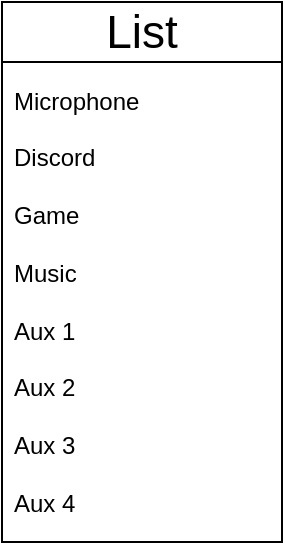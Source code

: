 <mxfile version="24.6.4" type="device" pages="3">
  <diagram name="Audio Channels Needed" id="DC-6DpBLnDPXvIKoZ_qS">
    <mxGraphModel dx="1434" dy="812" grid="1" gridSize="10" guides="1" tooltips="1" connect="1" arrows="1" fold="1" page="1" pageScale="1" pageWidth="850" pageHeight="1100" math="0" shadow="0">
      <root>
        <mxCell id="0" />
        <mxCell id="1" parent="0" />
        <mxCell id="u8LthytJSz3HroFC5qSb-6" value="List" style="swimlane;fontStyle=0;childLayout=stackLayout;horizontal=1;startSize=30;horizontalStack=0;resizeParent=1;resizeParentMax=0;resizeLast=0;collapsible=1;marginBottom=0;whiteSpace=wrap;html=1;movable=1;resizable=1;rotatable=1;deletable=1;editable=1;locked=0;connectable=1;fontSize=23;" parent="1" vertex="1">
          <mxGeometry x="50" y="120" width="140" height="270" as="geometry">
            <mxRectangle x="50" y="120" width="80" height="40" as="alternateBounds" />
          </mxGeometry>
        </mxCell>
        <mxCell id="u8LthytJSz3HroFC5qSb-7" value="&lt;div&gt;&lt;span style=&quot;background-color: initial;&quot;&gt;Microphone&lt;/span&gt;&lt;br&gt;&lt;/div&gt;&lt;div&gt;&lt;br&gt;&lt;/div&gt;&lt;div&gt;Discord&lt;br&gt;&lt;br&gt;Game&lt;/div&gt;&lt;div&gt;&lt;br&gt;&lt;/div&gt;&lt;div&gt;Music&lt;/div&gt;&lt;div&gt;&lt;br&gt;&lt;/div&gt;&lt;div&gt;Aux 1&lt;/div&gt;&lt;div&gt;&lt;br&gt;&lt;/div&gt;&lt;div&gt;Aux 2&lt;/div&gt;&lt;div&gt;&lt;br&gt;&lt;/div&gt;&lt;div&gt;Aux 3&lt;/div&gt;&lt;div&gt;&lt;br&gt;&lt;/div&gt;&lt;div&gt;Aux 4&lt;/div&gt;" style="text;strokeColor=none;fillColor=none;align=left;verticalAlign=middle;spacingLeft=4;spacingRight=4;overflow=hidden;points=[[0,0.5],[1,0.5]];portConstraint=eastwest;rotatable=0;whiteSpace=wrap;html=1;" parent="u8LthytJSz3HroFC5qSb-6" vertex="1">
          <mxGeometry y="30" width="140" height="240" as="geometry" />
        </mxCell>
      </root>
    </mxGraphModel>
  </diagram>
  <diagram id="jgN6BCduvWk9cbT2O9B7" name="Rough Layout">
    <mxGraphModel dx="4037" dy="2904" grid="1" gridSize="10" guides="1" tooltips="1" connect="1" arrows="1" fold="1" page="1" pageScale="1" pageWidth="850" pageHeight="1100" math="0" shadow="0">
      <root>
        <mxCell id="0" />
        <mxCell id="1" parent="0" />
        <mxCell id="n3XWhTUx6yu1XUNEHVvC-79" value="Screen" style="whiteSpace=wrap;html=1;aspect=fixed;" parent="1" vertex="1">
          <mxGeometry x="690" y="290" width="60" height="60" as="geometry" />
        </mxCell>
        <mxCell id="Chs9cVGNZ60yxon2kN0p-3" value="" style="rounded=0;whiteSpace=wrap;html=1;fillColor=#647687;strokeColor=#314354;fontColor=#ffffff;" parent="1" vertex="1">
          <mxGeometry x="-40" y="-490" width="890" height="1350" as="geometry" />
        </mxCell>
        <mxCell id="Chs9cVGNZ60yxon2kN0p-1" value="" style="rounded=0;whiteSpace=wrap;html=1;fillColor=#76608a;strokeColor=#432D57;fontColor=#ffffff;" parent="1" vertex="1">
          <mxGeometry x="20" y="-450" width="770" height="1260" as="geometry" />
        </mxCell>
        <mxCell id="n3XWhTUx6yu1XUNEHVvC-1" value="" style="rounded=0;whiteSpace=wrap;html=1;container=0;" parent="1" vertex="1">
          <mxGeometry x="150" y="380" width="20" height="320" as="geometry" />
        </mxCell>
        <mxCell id="n3XWhTUx6yu1XUNEHVvC-2" value="" style="shape=hexagon;perimeter=hexagonPerimeter2;whiteSpace=wrap;html=1;fixedSize=1;rotation=90;container=0;" parent="1" vertex="1">
          <mxGeometry x="120" y="550" width="80" height="40" as="geometry" />
        </mxCell>
        <mxCell id="n3XWhTUx6yu1XUNEHVvC-14" style="edgeStyle=orthogonalEdgeStyle;rounded=0;orthogonalLoop=1;jettySize=auto;html=1;exitX=1;exitY=0.25;exitDx=0;exitDy=0;entryX=1;entryY=0.197;entryDx=0;entryDy=0;entryPerimeter=0;" parent="1" source="n3XWhTUx6yu1XUNEHVvC-1" target="n3XWhTUx6yu1XUNEHVvC-1" edge="1">
          <mxGeometry relative="1" as="geometry" />
        </mxCell>
        <mxCell id="n3XWhTUx6yu1XUNEHVvC-6" value="" style="rounded=0;whiteSpace=wrap;html=1;container=0;" parent="1" vertex="1">
          <mxGeometry x="230" y="380" width="20" height="320" as="geometry" />
        </mxCell>
        <mxCell id="n3XWhTUx6yu1XUNEHVvC-7" value="" style="shape=hexagon;perimeter=hexagonPerimeter2;whiteSpace=wrap;html=1;fixedSize=1;rotation=90;container=0;" parent="1" vertex="1">
          <mxGeometry x="200" y="550" width="80" height="40" as="geometry" />
        </mxCell>
        <mxCell id="n3XWhTUx6yu1XUNEHVvC-8" value="Game" style="text;html=1;align=center;verticalAlign=middle;whiteSpace=wrap;rounded=0;container=0;" parent="1" vertex="1">
          <mxGeometry x="210" y="720" width="60" height="30" as="geometry" />
        </mxCell>
        <mxCell id="n3XWhTUx6yu1XUNEHVvC-11" value="" style="rounded=0;whiteSpace=wrap;html=1;container=0;fillColor=#6d8764;fontColor=#ffffff;strokeColor=#3A5431;" parent="1" vertex="1">
          <mxGeometry x="70" y="380" width="20" height="320" as="geometry" />
        </mxCell>
        <mxCell id="n3XWhTUx6yu1XUNEHVvC-12" value="" style="shape=hexagon;perimeter=hexagonPerimeter2;whiteSpace=wrap;html=1;fixedSize=1;rotation=90;container=0;fillColor=#6d8764;fontColor=#ffffff;strokeColor=#3A5431;" parent="1" vertex="1">
          <mxGeometry x="40" y="550" width="80" height="40" as="geometry" />
        </mxCell>
        <mxCell id="n3XWhTUx6yu1XUNEHVvC-13" value="Microcphone" style="text;html=1;align=center;verticalAlign=middle;whiteSpace=wrap;rounded=0;container=0;" parent="1" vertex="1">
          <mxGeometry x="50" y="720" width="60" height="30" as="geometry" />
        </mxCell>
        <mxCell id="n3XWhTUx6yu1XUNEHVvC-16" value="" style="rounded=0;whiteSpace=wrap;html=1;container=0;" parent="1" vertex="1">
          <mxGeometry x="390" y="380" width="20" height="320" as="geometry" />
        </mxCell>
        <mxCell id="n3XWhTUx6yu1XUNEHVvC-17" value="" style="shape=hexagon;perimeter=hexagonPerimeter2;whiteSpace=wrap;html=1;fixedSize=1;rotation=90;container=0;" parent="1" vertex="1">
          <mxGeometry x="360" y="550" width="80" height="40" as="geometry" />
        </mxCell>
        <mxCell id="n3XWhTUx6yu1XUNEHVvC-18" value="&lt;div&gt;Aux 1&lt;/div&gt;" style="text;html=1;align=center;verticalAlign=middle;whiteSpace=wrap;rounded=0;container=0;" parent="1" vertex="1">
          <mxGeometry x="370" y="720" width="60" height="30" as="geometry" />
        </mxCell>
        <mxCell id="n3XWhTUx6yu1XUNEHVvC-19" style="edgeStyle=orthogonalEdgeStyle;rounded=0;orthogonalLoop=1;jettySize=auto;html=1;exitX=1;exitY=0.25;exitDx=0;exitDy=0;entryX=1;entryY=0.197;entryDx=0;entryDy=0;entryPerimeter=0;" parent="1" source="n3XWhTUx6yu1XUNEHVvC-16" target="n3XWhTUx6yu1XUNEHVvC-16" edge="1">
          <mxGeometry relative="1" as="geometry" />
        </mxCell>
        <mxCell id="n3XWhTUx6yu1XUNEHVvC-21" value="" style="rounded=0;whiteSpace=wrap;html=1;container=0;" parent="1" vertex="1">
          <mxGeometry x="470" y="380" width="20" height="320" as="geometry" />
        </mxCell>
        <mxCell id="n3XWhTUx6yu1XUNEHVvC-22" value="" style="shape=hexagon;perimeter=hexagonPerimeter2;whiteSpace=wrap;html=1;fixedSize=1;rotation=90;container=0;" parent="1" vertex="1">
          <mxGeometry x="440" y="550" width="80" height="40" as="geometry" />
        </mxCell>
        <mxCell id="n3XWhTUx6yu1XUNEHVvC-23" value="&lt;div&gt;Aux 2&lt;/div&gt;" style="text;html=1;align=center;verticalAlign=middle;whiteSpace=wrap;rounded=0;container=0;" parent="1" vertex="1">
          <mxGeometry x="450" y="720" width="60" height="30" as="geometry" />
        </mxCell>
        <mxCell id="n3XWhTUx6yu1XUNEHVvC-25" value="" style="rounded=0;whiteSpace=wrap;html=1;container=0;" parent="1" vertex="1">
          <mxGeometry x="310" y="380" width="20" height="320" as="geometry" />
        </mxCell>
        <mxCell id="n3XWhTUx6yu1XUNEHVvC-26" value="" style="shape=hexagon;perimeter=hexagonPerimeter2;whiteSpace=wrap;html=1;fixedSize=1;rotation=90;container=0;" parent="1" vertex="1">
          <mxGeometry x="280" y="550" width="80" height="40" as="geometry" />
        </mxCell>
        <mxCell id="n3XWhTUx6yu1XUNEHVvC-27" value="&lt;div&gt;Discord&lt;/div&gt;" style="text;html=1;align=center;verticalAlign=middle;whiteSpace=wrap;rounded=0;container=0;" parent="1" vertex="1">
          <mxGeometry x="290" y="720" width="60" height="30" as="geometry" />
        </mxCell>
        <mxCell id="n3XWhTUx6yu1XUNEHVvC-29" value="" style="rounded=0;whiteSpace=wrap;html=1;container=0;" parent="1" vertex="1">
          <mxGeometry x="630" y="380" width="20" height="320" as="geometry" />
        </mxCell>
        <mxCell id="n3XWhTUx6yu1XUNEHVvC-30" value="" style="shape=hexagon;perimeter=hexagonPerimeter2;whiteSpace=wrap;html=1;fixedSize=1;rotation=90;container=0;" parent="1" vertex="1">
          <mxGeometry x="600" y="550" width="80" height="40" as="geometry" />
        </mxCell>
        <mxCell id="n3XWhTUx6yu1XUNEHVvC-31" value="&lt;div&gt;Aux 4&lt;/div&gt;" style="text;html=1;align=center;verticalAlign=middle;whiteSpace=wrap;rounded=0;container=0;" parent="1" vertex="1">
          <mxGeometry x="610" y="720" width="60" height="30" as="geometry" />
        </mxCell>
        <mxCell id="n3XWhTUx6yu1XUNEHVvC-32" style="edgeStyle=orthogonalEdgeStyle;rounded=0;orthogonalLoop=1;jettySize=auto;html=1;exitX=1;exitY=0.25;exitDx=0;exitDy=0;entryX=1;entryY=0.197;entryDx=0;entryDy=0;entryPerimeter=0;" parent="1" source="n3XWhTUx6yu1XUNEHVvC-29" target="n3XWhTUx6yu1XUNEHVvC-29" edge="1">
          <mxGeometry relative="1" as="geometry" />
        </mxCell>
        <mxCell id="n3XWhTUx6yu1XUNEHVvC-34" value="" style="rounded=0;whiteSpace=wrap;html=1;container=0;" parent="1" vertex="1">
          <mxGeometry x="710" y="380" width="20" height="320" as="geometry" />
        </mxCell>
        <mxCell id="n3XWhTUx6yu1XUNEHVvC-35" value="" style="shape=hexagon;perimeter=hexagonPerimeter2;whiteSpace=wrap;html=1;fixedSize=1;rotation=90;container=0;" parent="1" vertex="1">
          <mxGeometry x="680" y="550" width="80" height="40" as="geometry" />
        </mxCell>
        <mxCell id="n3XWhTUx6yu1XUNEHVvC-36" value="Main Volume&lt;div&gt;&lt;br&gt;&lt;/div&gt;" style="text;html=1;align=center;verticalAlign=top;whiteSpace=wrap;rounded=0;container=0;" parent="1" vertex="1">
          <mxGeometry x="690" y="720" width="60" height="30" as="geometry" />
        </mxCell>
        <mxCell id="n3XWhTUx6yu1XUNEHVvC-38" value="" style="rounded=0;whiteSpace=wrap;html=1;container=0;" parent="1" vertex="1">
          <mxGeometry x="550" y="380" width="20" height="320" as="geometry" />
        </mxCell>
        <mxCell id="n3XWhTUx6yu1XUNEHVvC-39" value="" style="shape=hexagon;perimeter=hexagonPerimeter2;whiteSpace=wrap;html=1;fixedSize=1;rotation=90;container=0;" parent="1" vertex="1">
          <mxGeometry x="520" y="550" width="80" height="40" as="geometry" />
        </mxCell>
        <mxCell id="n3XWhTUx6yu1XUNEHVvC-40" value="&lt;div&gt;Aux 3&lt;/div&gt;" style="text;html=1;align=center;verticalAlign=middle;whiteSpace=wrap;rounded=0;container=0;" parent="1" vertex="1">
          <mxGeometry x="530" y="720" width="60" height="30" as="geometry" />
        </mxCell>
        <mxCell id="n3XWhTUx6yu1XUNEHVvC-41" value="Music" style="text;html=1;align=center;verticalAlign=middle;whiteSpace=wrap;rounded=0;" parent="1" vertex="1">
          <mxGeometry x="130" y="720" width="60" height="30" as="geometry" />
        </mxCell>
        <mxCell id="n3XWhTUx6yu1XUNEHVvC-42" value="Gain" style="ellipse;whiteSpace=wrap;html=1;aspect=fixed;fillColor=#6d8764;fontColor=#ffffff;strokeColor=#3A5431;" parent="1" vertex="1">
          <mxGeometry x="50" y="50" width="60" height="60" as="geometry" />
        </mxCell>
        <mxCell id="n3XWhTUx6yu1XUNEHVvC-44" value="Gain" style="ellipse;whiteSpace=wrap;html=1;aspect=fixed;" parent="1" vertex="1">
          <mxGeometry x="130" y="50" width="60" height="60" as="geometry" />
        </mxCell>
        <mxCell id="n3XWhTUx6yu1XUNEHVvC-45" value="Mute" style="whiteSpace=wrap;html=1;aspect=fixed;" parent="1" vertex="1">
          <mxGeometry x="130" y="290" width="60" height="60" as="geometry" />
        </mxCell>
        <mxCell id="n3XWhTUx6yu1XUNEHVvC-46" value="Gain" style="ellipse;whiteSpace=wrap;html=1;aspect=fixed;" parent="1" vertex="1">
          <mxGeometry x="690" y="50" width="60" height="60" as="geometry" />
        </mxCell>
        <mxCell id="n3XWhTUx6yu1XUNEHVvC-47" value="Mute" style="whiteSpace=wrap;html=1;aspect=fixed;" parent="1" vertex="1">
          <mxGeometry x="690" y="290" width="60" height="60" as="geometry" />
        </mxCell>
        <mxCell id="n3XWhTUx6yu1XUNEHVvC-48" value="Gain" style="ellipse;whiteSpace=wrap;html=1;aspect=fixed;" parent="1" vertex="1">
          <mxGeometry x="210" y="50" width="60" height="60" as="geometry" />
        </mxCell>
        <mxCell id="n3XWhTUx6yu1XUNEHVvC-49" value="Mute" style="whiteSpace=wrap;html=1;aspect=fixed;" parent="1" vertex="1">
          <mxGeometry x="210" y="290" width="60" height="60" as="geometry" />
        </mxCell>
        <mxCell id="n3XWhTUx6yu1XUNEHVvC-50" value="Gain" style="ellipse;whiteSpace=wrap;html=1;aspect=fixed;" parent="1" vertex="1">
          <mxGeometry x="290" y="50" width="60" height="60" as="geometry" />
        </mxCell>
        <mxCell id="n3XWhTUx6yu1XUNEHVvC-51" value="Mute" style="whiteSpace=wrap;html=1;aspect=fixed;" parent="1" vertex="1">
          <mxGeometry x="290" y="290" width="60" height="60" as="geometry" />
        </mxCell>
        <mxCell id="n3XWhTUx6yu1XUNEHVvC-52" value="Gain" style="ellipse;whiteSpace=wrap;html=1;aspect=fixed;" parent="1" vertex="1">
          <mxGeometry x="370" y="50" width="60" height="60" as="geometry" />
        </mxCell>
        <mxCell id="n3XWhTUx6yu1XUNEHVvC-53" value="Mute" style="whiteSpace=wrap;html=1;aspect=fixed;" parent="1" vertex="1">
          <mxGeometry x="370" y="290" width="60" height="60" as="geometry" />
        </mxCell>
        <mxCell id="n3XWhTUx6yu1XUNEHVvC-54" value="Gain" style="ellipse;whiteSpace=wrap;html=1;aspect=fixed;" parent="1" vertex="1">
          <mxGeometry x="450" y="50" width="60" height="60" as="geometry" />
        </mxCell>
        <mxCell id="n3XWhTUx6yu1XUNEHVvC-55" value="Mute" style="whiteSpace=wrap;html=1;aspect=fixed;" parent="1" vertex="1">
          <mxGeometry x="450" y="290" width="60" height="60" as="geometry" />
        </mxCell>
        <mxCell id="n3XWhTUx6yu1XUNEHVvC-56" value="Gain" style="ellipse;whiteSpace=wrap;html=1;aspect=fixed;" parent="1" vertex="1">
          <mxGeometry x="530" y="50" width="60" height="60" as="geometry" />
        </mxCell>
        <mxCell id="n3XWhTUx6yu1XUNEHVvC-57" value="Mute" style="whiteSpace=wrap;html=1;aspect=fixed;" parent="1" vertex="1">
          <mxGeometry x="530" y="290" width="60" height="60" as="geometry" />
        </mxCell>
        <mxCell id="n3XWhTUx6yu1XUNEHVvC-58" value="Gain" style="ellipse;whiteSpace=wrap;html=1;aspect=fixed;" parent="1" vertex="1">
          <mxGeometry x="610" y="50" width="60" height="60" as="geometry" />
        </mxCell>
        <mxCell id="n3XWhTUx6yu1XUNEHVvC-59" value="Mute" style="whiteSpace=wrap;html=1;aspect=fixed;" parent="1" vertex="1">
          <mxGeometry x="610" y="290" width="60" height="60" as="geometry" />
        </mxCell>
        <mxCell id="n3XWhTUx6yu1XUNEHVvC-60" value="Pan&lt;span style=&quot;color: rgba(0, 0, 0, 0); font-family: monospace; font-size: 0px; text-align: start; text-wrap: nowrap;&quot;&gt;%3CmxGraphModel%3E%3Croot%3E%3CmxCell%20id%3D%220%22%2F%3E%3CmxCell%20id%3D%221%22%20parent%3D%220%22%2F%3E%3CmxCell%20id%3D%222%22%20value%3D%22Gain%22%20style%3D%22ellipse%3BwhiteSpace%3Dwrap%3Bhtml%3D1%3Baspect%3Dfixed%3B%22%20vertex%3D%221%22%20parent%3D%221%22%3E%3CmxGeometry%20x%3D%2250%22%20y%3D%2290%22%20width%3D%2260%22%20height%3D%2260%22%20as%3D%22geometry%22%2F%3E%3C%2FmxCell%3E%3CmxCell%20id%3D%223%22%20value%3D%22Mute%22%20style%3D%22whiteSpace%3Dwrap%3Bhtml%3D1%3Baspect%3Dfixed%3B%22%20vertex%3D%221%22%20parent%3D%221%22%3E%3CmxGeometry%20x%3D%2250%22%20y%3D%22210%22%20width%3D%2260%22%20height%3D%2260%22%20as%3D%22geometry%22%2F%3E%3C%2FmxCell%3E%3CmxCell%20id%3D%224%22%20value%3D%22Gain%22%20style%3D%22ellipse%3BwhiteSpace%3Dwrap%3Bhtml%3D1%3Baspect%3Dfixed%3B%22%20vertex%3D%221%22%20parent%3D%221%22%3E%3CmxGeometry%20x%3D%22130%22%20y%3D%2290%22%20width%3D%2260%22%20height%3D%2260%22%20as%3D%22geometry%22%2F%3E%3C%2FmxCell%3E%3CmxCell%20id%3D%225%22%20value%3D%22Mute%22%20style%3D%22whiteSpace%3Dwrap%3Bhtml%3D1%3Baspect%3Dfixed%3B%22%20vertex%3D%221%22%20parent%3D%221%22%3E%3CmxGeometry%20x%3D%22130%22%20y%3D%22210%22%20width%3D%2260%22%20height%3D%2260%22%20as%3D%22geometry%22%2F%3E%3C%2FmxCell%3E%3CmxCell%20id%3D%226%22%20value%3D%22Gain%22%20style%3D%22ellipse%3BwhiteSpace%3Dwrap%3Bhtml%3D1%3Baspect%3Dfixed%3B%22%20vertex%3D%221%22%20parent%3D%221%22%3E%3CmxGeometry%20x%3D%22210%22%20y%3D%2290%22%20width%3D%2260%22%20height%3D%2260%22%20as%3D%22geometry%22%2F%3E%3C%2FmxCell%3E%3CmxCell%20id%3D%227%22%20value%3D%22Mute%22%20style%3D%22whiteSpace%3Dwrap%3Bhtml%3D1%3Baspect%3Dfixed%3B%22%20vertex%3D%221%22%20parent%3D%221%22%3E%3CmxGeometry%20x%3D%22210%22%20y%3D%22210%22%20width%3D%2260%22%20height%3D%2260%22%20as%3D%22geometry%22%2F%3E%3C%2FmxCell%3E%3CmxCell%20id%3D%228%22%20value%3D%22Gain%22%20style%3D%22ellipse%3BwhiteSpace%3Dwrap%3Bhtml%3D1%3Baspect%3Dfixed%3B%22%20vertex%3D%221%22%20parent%3D%221%22%3E%3CmxGeometry%20x%3D%22290%22%20y%3D%2290%22%20width%3D%2260%22%20height%3D%2260%22%20as%3D%22geometry%22%2F%3E%3C%2FmxCell%3E%3CmxCell%20id%3D%229%22%20value%3D%22Mute%22%20style%3D%22whiteSpace%3Dwrap%3Bhtml%3D1%3Baspect%3Dfixed%3B%22%20vertex%3D%221%22%20parent%3D%221%22%3E%3CmxGeometry%20x%3D%22290%22%20y%3D%22210%22%20width%3D%2260%22%20height%3D%2260%22%20as%3D%22geometry%22%2F%3E%3C%2FmxCell%3E%3C%2Froot%3E%3C%2FmxGraphModel%3E&lt;/span&gt;" style="ellipse;whiteSpace=wrap;html=1;aspect=fixed;fillColor=#6d8764;fontColor=#ffffff;strokeColor=#3A5431;" parent="1" vertex="1">
          <mxGeometry x="50" y="130" width="60" height="60" as="geometry" />
        </mxCell>
        <mxCell id="n3XWhTUx6yu1XUNEHVvC-61" value="Pan&lt;span style=&quot;color: rgba(0, 0, 0, 0); font-family: monospace; font-size: 0px; text-align: start; text-wrap: nowrap;&quot;&gt;%3CmxGraphModel%3E%3Croot%3E%3CmxCell%20id%3D%220%22%2F%3E%3CmxCell%20id%3D%221%22%20parent%3D%220%22%2F%3E%3CmxCell%20id%3D%222%22%20value%3D%22Gain%22%20style%3D%22ellipse%3BwhiteSpace%3Dwrap%3Bhtml%3D1%3Baspect%3Dfixed%3B%22%20vertex%3D%221%22%20parent%3D%221%22%3E%3CmxGeometry%20x%3D%2250%22%20y%3D%2290%22%20width%3D%2260%22%20height%3D%2260%22%20as%3D%22geometry%22%2F%3E%3C%2FmxCell%3E%3CmxCell%20id%3D%223%22%20value%3D%22Mute%22%20style%3D%22whiteSpace%3Dwrap%3Bhtml%3D1%3Baspect%3Dfixed%3B%22%20vertex%3D%221%22%20parent%3D%221%22%3E%3CmxGeometry%20x%3D%2250%22%20y%3D%22210%22%20width%3D%2260%22%20height%3D%2260%22%20as%3D%22geometry%22%2F%3E%3C%2FmxCell%3E%3CmxCell%20id%3D%224%22%20value%3D%22Gain%22%20style%3D%22ellipse%3BwhiteSpace%3Dwrap%3Bhtml%3D1%3Baspect%3Dfixed%3B%22%20vertex%3D%221%22%20parent%3D%221%22%3E%3CmxGeometry%20x%3D%22130%22%20y%3D%2290%22%20width%3D%2260%22%20height%3D%2260%22%20as%3D%22geometry%22%2F%3E%3C%2FmxCell%3E%3CmxCell%20id%3D%225%22%20value%3D%22Mute%22%20style%3D%22whiteSpace%3Dwrap%3Bhtml%3D1%3Baspect%3Dfixed%3B%22%20vertex%3D%221%22%20parent%3D%221%22%3E%3CmxGeometry%20x%3D%22130%22%20y%3D%22210%22%20width%3D%2260%22%20height%3D%2260%22%20as%3D%22geometry%22%2F%3E%3C%2FmxCell%3E%3CmxCell%20id%3D%226%22%20value%3D%22Gain%22%20style%3D%22ellipse%3BwhiteSpace%3Dwrap%3Bhtml%3D1%3Baspect%3Dfixed%3B%22%20vertex%3D%221%22%20parent%3D%221%22%3E%3CmxGeometry%20x%3D%22210%22%20y%3D%2290%22%20width%3D%2260%22%20height%3D%2260%22%20as%3D%22geometry%22%2F%3E%3C%2FmxCell%3E%3CmxCell%20id%3D%227%22%20value%3D%22Mute%22%20style%3D%22whiteSpace%3Dwrap%3Bhtml%3D1%3Baspect%3Dfixed%3B%22%20vertex%3D%221%22%20parent%3D%221%22%3E%3CmxGeometry%20x%3D%22210%22%20y%3D%22210%22%20width%3D%2260%22%20height%3D%2260%22%20as%3D%22geometry%22%2F%3E%3C%2FmxCell%3E%3CmxCell%20id%3D%228%22%20value%3D%22Gain%22%20style%3D%22ellipse%3BwhiteSpace%3Dwrap%3Bhtml%3D1%3Baspect%3Dfixed%3B%22%20vertex%3D%221%22%20parent%3D%221%22%3E%3CmxGeometry%20x%3D%22290%22%20y%3D%2290%22%20width%3D%2260%22%20height%3D%2260%22%20as%3D%22geometry%22%2F%3E%3C%2FmxCell%3E%3CmxCell%20id%3D%229%22%20value%3D%22Mute%22%20style%3D%22whiteSpace%3Dwrap%3Bhtml%3D1%3Baspect%3Dfixed%3B%22%20vertex%3D%221%22%20parent%3D%221%22%3E%3CmxGeometry%20x%3D%22290%22%20y%3D%22210%22%20width%3D%2260%22%20height%3D%2260%22%20as%3D%22geometry%22%2F%3E%3C%2FmxCell%3E%3C%2Froot%3E%3C%2FmxGraphModel%3E&lt;/span&gt;" style="ellipse;whiteSpace=wrap;html=1;aspect=fixed;" parent="1" vertex="1">
          <mxGeometry x="130" y="130" width="60" height="60" as="geometry" />
        </mxCell>
        <mxCell id="n3XWhTUx6yu1XUNEHVvC-62" value="Pan&lt;span style=&quot;color: rgba(0, 0, 0, 0); font-family: monospace; font-size: 0px; text-align: start; text-wrap: nowrap;&quot;&gt;%3CmxGraphModel%3E%3Croot%3E%3CmxCell%20id%3D%220%22%2F%3E%3CmxCell%20id%3D%221%22%20parent%3D%220%22%2F%3E%3CmxCell%20id%3D%222%22%20value%3D%22Gain%22%20style%3D%22ellipse%3BwhiteSpace%3Dwrap%3Bhtml%3D1%3Baspect%3Dfixed%3B%22%20vertex%3D%221%22%20parent%3D%221%22%3E%3CmxGeometry%20x%3D%2250%22%20y%3D%2290%22%20width%3D%2260%22%20height%3D%2260%22%20as%3D%22geometry%22%2F%3E%3C%2FmxCell%3E%3CmxCell%20id%3D%223%22%20value%3D%22Mute%22%20style%3D%22whiteSpace%3Dwrap%3Bhtml%3D1%3Baspect%3Dfixed%3B%22%20vertex%3D%221%22%20parent%3D%221%22%3E%3CmxGeometry%20x%3D%2250%22%20y%3D%22210%22%20width%3D%2260%22%20height%3D%2260%22%20as%3D%22geometry%22%2F%3E%3C%2FmxCell%3E%3CmxCell%20id%3D%224%22%20value%3D%22Gain%22%20style%3D%22ellipse%3BwhiteSpace%3Dwrap%3Bhtml%3D1%3Baspect%3Dfixed%3B%22%20vertex%3D%221%22%20parent%3D%221%22%3E%3CmxGeometry%20x%3D%22130%22%20y%3D%2290%22%20width%3D%2260%22%20height%3D%2260%22%20as%3D%22geometry%22%2F%3E%3C%2FmxCell%3E%3CmxCell%20id%3D%225%22%20value%3D%22Mute%22%20style%3D%22whiteSpace%3Dwrap%3Bhtml%3D1%3Baspect%3Dfixed%3B%22%20vertex%3D%221%22%20parent%3D%221%22%3E%3CmxGeometry%20x%3D%22130%22%20y%3D%22210%22%20width%3D%2260%22%20height%3D%2260%22%20as%3D%22geometry%22%2F%3E%3C%2FmxCell%3E%3CmxCell%20id%3D%226%22%20value%3D%22Gain%22%20style%3D%22ellipse%3BwhiteSpace%3Dwrap%3Bhtml%3D1%3Baspect%3Dfixed%3B%22%20vertex%3D%221%22%20parent%3D%221%22%3E%3CmxGeometry%20x%3D%22210%22%20y%3D%2290%22%20width%3D%2260%22%20height%3D%2260%22%20as%3D%22geometry%22%2F%3E%3C%2FmxCell%3E%3CmxCell%20id%3D%227%22%20value%3D%22Mute%22%20style%3D%22whiteSpace%3Dwrap%3Bhtml%3D1%3Baspect%3Dfixed%3B%22%20vertex%3D%221%22%20parent%3D%221%22%3E%3CmxGeometry%20x%3D%22210%22%20y%3D%22210%22%20width%3D%2260%22%20height%3D%2260%22%20as%3D%22geometry%22%2F%3E%3C%2FmxCell%3E%3CmxCell%20id%3D%228%22%20value%3D%22Gain%22%20style%3D%22ellipse%3BwhiteSpace%3Dwrap%3Bhtml%3D1%3Baspect%3Dfixed%3B%22%20vertex%3D%221%22%20parent%3D%221%22%3E%3CmxGeometry%20x%3D%22290%22%20y%3D%2290%22%20width%3D%2260%22%20height%3D%2260%22%20as%3D%22geometry%22%2F%3E%3C%2FmxCell%3E%3CmxCell%20id%3D%229%22%20value%3D%22Mute%22%20style%3D%22whiteSpace%3Dwrap%3Bhtml%3D1%3Baspect%3Dfixed%3B%22%20vertex%3D%221%22%20parent%3D%221%22%3E%3CmxGeometry%20x%3D%22290%22%20y%3D%22210%22%20width%3D%2260%22%20height%3D%2260%22%20as%3D%22geometry%22%2F%3E%3C%2FmxCell%3E%3C%2Froot%3E%3C%2FmxGraphModel%3E&lt;/span&gt;" style="ellipse;whiteSpace=wrap;html=1;aspect=fixed;" parent="1" vertex="1">
          <mxGeometry x="210" y="130" width="60" height="60" as="geometry" />
        </mxCell>
        <mxCell id="n3XWhTUx6yu1XUNEHVvC-63" value="Pan&lt;span style=&quot;color: rgba(0, 0, 0, 0); font-family: monospace; font-size: 0px; text-align: start; text-wrap: nowrap;&quot;&gt;%3CmxGraphModel%3E%3Croot%3E%3CmxCell%20id%3D%220%22%2F%3E%3CmxCell%20id%3D%221%22%20parent%3D%220%22%2F%3E%3CmxCell%20id%3D%222%22%20value%3D%22Gain%22%20style%3D%22ellipse%3BwhiteSpace%3Dwrap%3Bhtml%3D1%3Baspect%3Dfixed%3B%22%20vertex%3D%221%22%20parent%3D%221%22%3E%3CmxGeometry%20x%3D%2250%22%20y%3D%2290%22%20width%3D%2260%22%20height%3D%2260%22%20as%3D%22geometry%22%2F%3E%3C%2FmxCell%3E%3CmxCell%20id%3D%223%22%20value%3D%22Mute%22%20style%3D%22whiteSpace%3Dwrap%3Bhtml%3D1%3Baspect%3Dfixed%3B%22%20vertex%3D%221%22%20parent%3D%221%22%3E%3CmxGeometry%20x%3D%2250%22%20y%3D%22210%22%20width%3D%2260%22%20height%3D%2260%22%20as%3D%22geometry%22%2F%3E%3C%2FmxCell%3E%3CmxCell%20id%3D%224%22%20value%3D%22Gain%22%20style%3D%22ellipse%3BwhiteSpace%3Dwrap%3Bhtml%3D1%3Baspect%3Dfixed%3B%22%20vertex%3D%221%22%20parent%3D%221%22%3E%3CmxGeometry%20x%3D%22130%22%20y%3D%2290%22%20width%3D%2260%22%20height%3D%2260%22%20as%3D%22geometry%22%2F%3E%3C%2FmxCell%3E%3CmxCell%20id%3D%225%22%20value%3D%22Mute%22%20style%3D%22whiteSpace%3Dwrap%3Bhtml%3D1%3Baspect%3Dfixed%3B%22%20vertex%3D%221%22%20parent%3D%221%22%3E%3CmxGeometry%20x%3D%22130%22%20y%3D%22210%22%20width%3D%2260%22%20height%3D%2260%22%20as%3D%22geometry%22%2F%3E%3C%2FmxCell%3E%3CmxCell%20id%3D%226%22%20value%3D%22Gain%22%20style%3D%22ellipse%3BwhiteSpace%3Dwrap%3Bhtml%3D1%3Baspect%3Dfixed%3B%22%20vertex%3D%221%22%20parent%3D%221%22%3E%3CmxGeometry%20x%3D%22210%22%20y%3D%2290%22%20width%3D%2260%22%20height%3D%2260%22%20as%3D%22geometry%22%2F%3E%3C%2FmxCell%3E%3CmxCell%20id%3D%227%22%20value%3D%22Mute%22%20style%3D%22whiteSpace%3Dwrap%3Bhtml%3D1%3Baspect%3Dfixed%3B%22%20vertex%3D%221%22%20parent%3D%221%22%3E%3CmxGeometry%20x%3D%22210%22%20y%3D%22210%22%20width%3D%2260%22%20height%3D%2260%22%20as%3D%22geometry%22%2F%3E%3C%2FmxCell%3E%3CmxCell%20id%3D%228%22%20value%3D%22Gain%22%20style%3D%22ellipse%3BwhiteSpace%3Dwrap%3Bhtml%3D1%3Baspect%3Dfixed%3B%22%20vertex%3D%221%22%20parent%3D%221%22%3E%3CmxGeometry%20x%3D%22290%22%20y%3D%2290%22%20width%3D%2260%22%20height%3D%2260%22%20as%3D%22geometry%22%2F%3E%3C%2FmxCell%3E%3CmxCell%20id%3D%229%22%20value%3D%22Mute%22%20style%3D%22whiteSpace%3Dwrap%3Bhtml%3D1%3Baspect%3Dfixed%3B%22%20vertex%3D%221%22%20parent%3D%221%22%3E%3CmxGeometry%20x%3D%22290%22%20y%3D%22210%22%20width%3D%2260%22%20height%3D%2260%22%20as%3D%22geometry%22%2F%3E%3C%2FmxCell%3E%3C%2Froot%3E%3C%2FmxGraphModel%3E&lt;/span&gt;" style="ellipse;whiteSpace=wrap;html=1;aspect=fixed;" parent="1" vertex="1">
          <mxGeometry x="290" y="130" width="60" height="60" as="geometry" />
        </mxCell>
        <mxCell id="n3XWhTUx6yu1XUNEHVvC-64" value="Pan&lt;span style=&quot;color: rgba(0, 0, 0, 0); font-family: monospace; font-size: 0px; text-align: start; text-wrap: nowrap;&quot;&gt;%3CmxGraphModel%3E%3Croot%3E%3CmxCell%20id%3D%220%22%2F%3E%3CmxCell%20id%3D%221%22%20parent%3D%220%22%2F%3E%3CmxCell%20id%3D%222%22%20value%3D%22Gain%22%20style%3D%22ellipse%3BwhiteSpace%3Dwrap%3Bhtml%3D1%3Baspect%3Dfixed%3B%22%20vertex%3D%221%22%20parent%3D%221%22%3E%3CmxGeometry%20x%3D%2250%22%20y%3D%2290%22%20width%3D%2260%22%20height%3D%2260%22%20as%3D%22geometry%22%2F%3E%3C%2FmxCell%3E%3CmxCell%20id%3D%223%22%20value%3D%22Mute%22%20style%3D%22whiteSpace%3Dwrap%3Bhtml%3D1%3Baspect%3Dfixed%3B%22%20vertex%3D%221%22%20parent%3D%221%22%3E%3CmxGeometry%20x%3D%2250%22%20y%3D%22210%22%20width%3D%2260%22%20height%3D%2260%22%20as%3D%22geometry%22%2F%3E%3C%2FmxCell%3E%3CmxCell%20id%3D%224%22%20value%3D%22Gain%22%20style%3D%22ellipse%3BwhiteSpace%3Dwrap%3Bhtml%3D1%3Baspect%3Dfixed%3B%22%20vertex%3D%221%22%20parent%3D%221%22%3E%3CmxGeometry%20x%3D%22130%22%20y%3D%2290%22%20width%3D%2260%22%20height%3D%2260%22%20as%3D%22geometry%22%2F%3E%3C%2FmxCell%3E%3CmxCell%20id%3D%225%22%20value%3D%22Mute%22%20style%3D%22whiteSpace%3Dwrap%3Bhtml%3D1%3Baspect%3Dfixed%3B%22%20vertex%3D%221%22%20parent%3D%221%22%3E%3CmxGeometry%20x%3D%22130%22%20y%3D%22210%22%20width%3D%2260%22%20height%3D%2260%22%20as%3D%22geometry%22%2F%3E%3C%2FmxCell%3E%3CmxCell%20id%3D%226%22%20value%3D%22Gain%22%20style%3D%22ellipse%3BwhiteSpace%3Dwrap%3Bhtml%3D1%3Baspect%3Dfixed%3B%22%20vertex%3D%221%22%20parent%3D%221%22%3E%3CmxGeometry%20x%3D%22210%22%20y%3D%2290%22%20width%3D%2260%22%20height%3D%2260%22%20as%3D%22geometry%22%2F%3E%3C%2FmxCell%3E%3CmxCell%20id%3D%227%22%20value%3D%22Mute%22%20style%3D%22whiteSpace%3Dwrap%3Bhtml%3D1%3Baspect%3Dfixed%3B%22%20vertex%3D%221%22%20parent%3D%221%22%3E%3CmxGeometry%20x%3D%22210%22%20y%3D%22210%22%20width%3D%2260%22%20height%3D%2260%22%20as%3D%22geometry%22%2F%3E%3C%2FmxCell%3E%3CmxCell%20id%3D%228%22%20value%3D%22Gain%22%20style%3D%22ellipse%3BwhiteSpace%3Dwrap%3Bhtml%3D1%3Baspect%3Dfixed%3B%22%20vertex%3D%221%22%20parent%3D%221%22%3E%3CmxGeometry%20x%3D%22290%22%20y%3D%2290%22%20width%3D%2260%22%20height%3D%2260%22%20as%3D%22geometry%22%2F%3E%3C%2FmxCell%3E%3CmxCell%20id%3D%229%22%20value%3D%22Mute%22%20style%3D%22whiteSpace%3Dwrap%3Bhtml%3D1%3Baspect%3Dfixed%3B%22%20vertex%3D%221%22%20parent%3D%221%22%3E%3CmxGeometry%20x%3D%22290%22%20y%3D%22210%22%20width%3D%2260%22%20height%3D%2260%22%20as%3D%22geometry%22%2F%3E%3C%2FmxCell%3E%3C%2Froot%3E%3C%2FmxGraphModel%3E&lt;/span&gt;" style="ellipse;whiteSpace=wrap;html=1;aspect=fixed;" parent="1" vertex="1">
          <mxGeometry x="370" y="130" width="60" height="60" as="geometry" />
        </mxCell>
        <mxCell id="n3XWhTUx6yu1XUNEHVvC-65" value="Pan&lt;span style=&quot;color: rgba(0, 0, 0, 0); font-family: monospace; font-size: 0px; text-align: start; text-wrap: nowrap;&quot;&gt;%3CmxGraphModel%3E%3Croot%3E%3CmxCell%20id%3D%220%22%2F%3E%3CmxCell%20id%3D%221%22%20parent%3D%220%22%2F%3E%3CmxCell%20id%3D%222%22%20value%3D%22Gain%22%20style%3D%22ellipse%3BwhiteSpace%3Dwrap%3Bhtml%3D1%3Baspect%3Dfixed%3B%22%20vertex%3D%221%22%20parent%3D%221%22%3E%3CmxGeometry%20x%3D%2250%22%20y%3D%2290%22%20width%3D%2260%22%20height%3D%2260%22%20as%3D%22geometry%22%2F%3E%3C%2FmxCell%3E%3CmxCell%20id%3D%223%22%20value%3D%22Mute%22%20style%3D%22whiteSpace%3Dwrap%3Bhtml%3D1%3Baspect%3Dfixed%3B%22%20vertex%3D%221%22%20parent%3D%221%22%3E%3CmxGeometry%20x%3D%2250%22%20y%3D%22210%22%20width%3D%2260%22%20height%3D%2260%22%20as%3D%22geometry%22%2F%3E%3C%2FmxCell%3E%3CmxCell%20id%3D%224%22%20value%3D%22Gain%22%20style%3D%22ellipse%3BwhiteSpace%3Dwrap%3Bhtml%3D1%3Baspect%3Dfixed%3B%22%20vertex%3D%221%22%20parent%3D%221%22%3E%3CmxGeometry%20x%3D%22130%22%20y%3D%2290%22%20width%3D%2260%22%20height%3D%2260%22%20as%3D%22geometry%22%2F%3E%3C%2FmxCell%3E%3CmxCell%20id%3D%225%22%20value%3D%22Mute%22%20style%3D%22whiteSpace%3Dwrap%3Bhtml%3D1%3Baspect%3Dfixed%3B%22%20vertex%3D%221%22%20parent%3D%221%22%3E%3CmxGeometry%20x%3D%22130%22%20y%3D%22210%22%20width%3D%2260%22%20height%3D%2260%22%20as%3D%22geometry%22%2F%3E%3C%2FmxCell%3E%3CmxCell%20id%3D%226%22%20value%3D%22Gain%22%20style%3D%22ellipse%3BwhiteSpace%3Dwrap%3Bhtml%3D1%3Baspect%3Dfixed%3B%22%20vertex%3D%221%22%20parent%3D%221%22%3E%3CmxGeometry%20x%3D%22210%22%20y%3D%2290%22%20width%3D%2260%22%20height%3D%2260%22%20as%3D%22geometry%22%2F%3E%3C%2FmxCell%3E%3CmxCell%20id%3D%227%22%20value%3D%22Mute%22%20style%3D%22whiteSpace%3Dwrap%3Bhtml%3D1%3Baspect%3Dfixed%3B%22%20vertex%3D%221%22%20parent%3D%221%22%3E%3CmxGeometry%20x%3D%22210%22%20y%3D%22210%22%20width%3D%2260%22%20height%3D%2260%22%20as%3D%22geometry%22%2F%3E%3C%2FmxCell%3E%3CmxCell%20id%3D%228%22%20value%3D%22Gain%22%20style%3D%22ellipse%3BwhiteSpace%3Dwrap%3Bhtml%3D1%3Baspect%3Dfixed%3B%22%20vertex%3D%221%22%20parent%3D%221%22%3E%3CmxGeometry%20x%3D%22290%22%20y%3D%2290%22%20width%3D%2260%22%20height%3D%2260%22%20as%3D%22geometry%22%2F%3E%3C%2FmxCell%3E%3CmxCell%20id%3D%229%22%20value%3D%22Mute%22%20style%3D%22whiteSpace%3Dwrap%3Bhtml%3D1%3Baspect%3Dfixed%3B%22%20vertex%3D%221%22%20parent%3D%221%22%3E%3CmxGeometry%20x%3D%22290%22%20y%3D%22210%22%20width%3D%2260%22%20height%3D%2260%22%20as%3D%22geometry%22%2F%3E%3C%2FmxCell%3E%3C%2Froot%3E%3C%2FmxGraphModel%3E&lt;/span&gt;" style="ellipse;whiteSpace=wrap;html=1;aspect=fixed;" parent="1" vertex="1">
          <mxGeometry x="450" y="130" width="60" height="60" as="geometry" />
        </mxCell>
        <mxCell id="n3XWhTUx6yu1XUNEHVvC-66" value="Pan&lt;span style=&quot;color: rgba(0, 0, 0, 0); font-family: monospace; font-size: 0px; text-align: start; text-wrap: nowrap;&quot;&gt;%3CmxGraphModel%3E%3Croot%3E%3CmxCell%20id%3D%220%22%2F%3E%3CmxCell%20id%3D%221%22%20parent%3D%220%22%2F%3E%3CmxCell%20id%3D%222%22%20value%3D%22Gain%22%20style%3D%22ellipse%3BwhiteSpace%3Dwrap%3Bhtml%3D1%3Baspect%3Dfixed%3B%22%20vertex%3D%221%22%20parent%3D%221%22%3E%3CmxGeometry%20x%3D%2250%22%20y%3D%2290%22%20width%3D%2260%22%20height%3D%2260%22%20as%3D%22geometry%22%2F%3E%3C%2FmxCell%3E%3CmxCell%20id%3D%223%22%20value%3D%22Mute%22%20style%3D%22whiteSpace%3Dwrap%3Bhtml%3D1%3Baspect%3Dfixed%3B%22%20vertex%3D%221%22%20parent%3D%221%22%3E%3CmxGeometry%20x%3D%2250%22%20y%3D%22210%22%20width%3D%2260%22%20height%3D%2260%22%20as%3D%22geometry%22%2F%3E%3C%2FmxCell%3E%3CmxCell%20id%3D%224%22%20value%3D%22Gain%22%20style%3D%22ellipse%3BwhiteSpace%3Dwrap%3Bhtml%3D1%3Baspect%3Dfixed%3B%22%20vertex%3D%221%22%20parent%3D%221%22%3E%3CmxGeometry%20x%3D%22130%22%20y%3D%2290%22%20width%3D%2260%22%20height%3D%2260%22%20as%3D%22geometry%22%2F%3E%3C%2FmxCell%3E%3CmxCell%20id%3D%225%22%20value%3D%22Mute%22%20style%3D%22whiteSpace%3Dwrap%3Bhtml%3D1%3Baspect%3Dfixed%3B%22%20vertex%3D%221%22%20parent%3D%221%22%3E%3CmxGeometry%20x%3D%22130%22%20y%3D%22210%22%20width%3D%2260%22%20height%3D%2260%22%20as%3D%22geometry%22%2F%3E%3C%2FmxCell%3E%3CmxCell%20id%3D%226%22%20value%3D%22Gain%22%20style%3D%22ellipse%3BwhiteSpace%3Dwrap%3Bhtml%3D1%3Baspect%3Dfixed%3B%22%20vertex%3D%221%22%20parent%3D%221%22%3E%3CmxGeometry%20x%3D%22210%22%20y%3D%2290%22%20width%3D%2260%22%20height%3D%2260%22%20as%3D%22geometry%22%2F%3E%3C%2FmxCell%3E%3CmxCell%20id%3D%227%22%20value%3D%22Mute%22%20style%3D%22whiteSpace%3Dwrap%3Bhtml%3D1%3Baspect%3Dfixed%3B%22%20vertex%3D%221%22%20parent%3D%221%22%3E%3CmxGeometry%20x%3D%22210%22%20y%3D%22210%22%20width%3D%2260%22%20height%3D%2260%22%20as%3D%22geometry%22%2F%3E%3C%2FmxCell%3E%3CmxCell%20id%3D%228%22%20value%3D%22Gain%22%20style%3D%22ellipse%3BwhiteSpace%3Dwrap%3Bhtml%3D1%3Baspect%3Dfixed%3B%22%20vertex%3D%221%22%20parent%3D%221%22%3E%3CmxGeometry%20x%3D%22290%22%20y%3D%2290%22%20width%3D%2260%22%20height%3D%2260%22%20as%3D%22geometry%22%2F%3E%3C%2FmxCell%3E%3CmxCell%20id%3D%229%22%20value%3D%22Mute%22%20style%3D%22whiteSpace%3Dwrap%3Bhtml%3D1%3Baspect%3Dfixed%3B%22%20vertex%3D%221%22%20parent%3D%221%22%3E%3CmxGeometry%20x%3D%22290%22%20y%3D%22210%22%20width%3D%2260%22%20height%3D%2260%22%20as%3D%22geometry%22%2F%3E%3C%2FmxCell%3E%3C%2Froot%3E%3C%2FmxGraphModel%3E&lt;/span&gt;" style="ellipse;whiteSpace=wrap;html=1;aspect=fixed;" parent="1" vertex="1">
          <mxGeometry x="530" y="130" width="60" height="60" as="geometry" />
        </mxCell>
        <mxCell id="n3XWhTUx6yu1XUNEHVvC-67" value="Pan&lt;span style=&quot;color: rgba(0, 0, 0, 0); font-family: monospace; font-size: 0px; text-align: start; text-wrap: nowrap;&quot;&gt;%3CmxGraphModel%3E%3Croot%3E%3CmxCell%20id%3D%220%22%2F%3E%3CmxCell%20id%3D%221%22%20parent%3D%220%22%2F%3E%3CmxCell%20id%3D%222%22%20value%3D%22Gain%22%20style%3D%22ellipse%3BwhiteSpace%3Dwrap%3Bhtml%3D1%3Baspect%3Dfixed%3B%22%20vertex%3D%221%22%20parent%3D%221%22%3E%3CmxGeometry%20x%3D%2250%22%20y%3D%2290%22%20width%3D%2260%22%20height%3D%2260%22%20as%3D%22geometry%22%2F%3E%3C%2FmxCell%3E%3CmxCell%20id%3D%223%22%20value%3D%22Mute%22%20style%3D%22whiteSpace%3Dwrap%3Bhtml%3D1%3Baspect%3Dfixed%3B%22%20vertex%3D%221%22%20parent%3D%221%22%3E%3CmxGeometry%20x%3D%2250%22%20y%3D%22210%22%20width%3D%2260%22%20height%3D%2260%22%20as%3D%22geometry%22%2F%3E%3C%2FmxCell%3E%3CmxCell%20id%3D%224%22%20value%3D%22Gain%22%20style%3D%22ellipse%3BwhiteSpace%3Dwrap%3Bhtml%3D1%3Baspect%3Dfixed%3B%22%20vertex%3D%221%22%20parent%3D%221%22%3E%3CmxGeometry%20x%3D%22130%22%20y%3D%2290%22%20width%3D%2260%22%20height%3D%2260%22%20as%3D%22geometry%22%2F%3E%3C%2FmxCell%3E%3CmxCell%20id%3D%225%22%20value%3D%22Mute%22%20style%3D%22whiteSpace%3Dwrap%3Bhtml%3D1%3Baspect%3Dfixed%3B%22%20vertex%3D%221%22%20parent%3D%221%22%3E%3CmxGeometry%20x%3D%22130%22%20y%3D%22210%22%20width%3D%2260%22%20height%3D%2260%22%20as%3D%22geometry%22%2F%3E%3C%2FmxCell%3E%3CmxCell%20id%3D%226%22%20value%3D%22Gain%22%20style%3D%22ellipse%3BwhiteSpace%3Dwrap%3Bhtml%3D1%3Baspect%3Dfixed%3B%22%20vertex%3D%221%22%20parent%3D%221%22%3E%3CmxGeometry%20x%3D%22210%22%20y%3D%2290%22%20width%3D%2260%22%20height%3D%2260%22%20as%3D%22geometry%22%2F%3E%3C%2FmxCell%3E%3CmxCell%20id%3D%227%22%20value%3D%22Mute%22%20style%3D%22whiteSpace%3Dwrap%3Bhtml%3D1%3Baspect%3Dfixed%3B%22%20vertex%3D%221%22%20parent%3D%221%22%3E%3CmxGeometry%20x%3D%22210%22%20y%3D%22210%22%20width%3D%2260%22%20height%3D%2260%22%20as%3D%22geometry%22%2F%3E%3C%2FmxCell%3E%3CmxCell%20id%3D%228%22%20value%3D%22Gain%22%20style%3D%22ellipse%3BwhiteSpace%3Dwrap%3Bhtml%3D1%3Baspect%3Dfixed%3B%22%20vertex%3D%221%22%20parent%3D%221%22%3E%3CmxGeometry%20x%3D%22290%22%20y%3D%2290%22%20width%3D%2260%22%20height%3D%2260%22%20as%3D%22geometry%22%2F%3E%3C%2FmxCell%3E%3CmxCell%20id%3D%229%22%20value%3D%22Mute%22%20style%3D%22whiteSpace%3Dwrap%3Bhtml%3D1%3Baspect%3Dfixed%3B%22%20vertex%3D%221%22%20parent%3D%221%22%3E%3CmxGeometry%20x%3D%22290%22%20y%3D%22210%22%20width%3D%2260%22%20height%3D%2260%22%20as%3D%22geometry%22%2F%3E%3C%2FmxCell%3E%3C%2Froot%3E%3C%2FmxGraphModel%3E&lt;/span&gt;" style="ellipse;whiteSpace=wrap;html=1;aspect=fixed;" parent="1" vertex="1">
          <mxGeometry x="610" y="130" width="60" height="60" as="geometry" />
        </mxCell>
        <mxCell id="n3XWhTUx6yu1XUNEHVvC-68" value="Pan&lt;span style=&quot;color: rgba(0, 0, 0, 0); font-family: monospace; font-size: 0px; text-align: start; text-wrap: nowrap;&quot;&gt;%3CmxGraphModel%3E%3Croot%3E%3CmxCell%20id%3D%220%22%2F%3E%3CmxCell%20id%3D%221%22%20parent%3D%220%22%2F%3E%3CmxCell%20id%3D%222%22%20value%3D%22Gain%22%20style%3D%22ellipse%3BwhiteSpace%3Dwrap%3Bhtml%3D1%3Baspect%3Dfixed%3B%22%20vertex%3D%221%22%20parent%3D%221%22%3E%3CmxGeometry%20x%3D%2250%22%20y%3D%2290%22%20width%3D%2260%22%20height%3D%2260%22%20as%3D%22geometry%22%2F%3E%3C%2FmxCell%3E%3CmxCell%20id%3D%223%22%20value%3D%22Mute%22%20style%3D%22whiteSpace%3Dwrap%3Bhtml%3D1%3Baspect%3Dfixed%3B%22%20vertex%3D%221%22%20parent%3D%221%22%3E%3CmxGeometry%20x%3D%2250%22%20y%3D%22210%22%20width%3D%2260%22%20height%3D%2260%22%20as%3D%22geometry%22%2F%3E%3C%2FmxCell%3E%3CmxCell%20id%3D%224%22%20value%3D%22Gain%22%20style%3D%22ellipse%3BwhiteSpace%3Dwrap%3Bhtml%3D1%3Baspect%3Dfixed%3B%22%20vertex%3D%221%22%20parent%3D%221%22%3E%3CmxGeometry%20x%3D%22130%22%20y%3D%2290%22%20width%3D%2260%22%20height%3D%2260%22%20as%3D%22geometry%22%2F%3E%3C%2FmxCell%3E%3CmxCell%20id%3D%225%22%20value%3D%22Mute%22%20style%3D%22whiteSpace%3Dwrap%3Bhtml%3D1%3Baspect%3Dfixed%3B%22%20vertex%3D%221%22%20parent%3D%221%22%3E%3CmxGeometry%20x%3D%22130%22%20y%3D%22210%22%20width%3D%2260%22%20height%3D%2260%22%20as%3D%22geometry%22%2F%3E%3C%2FmxCell%3E%3CmxCell%20id%3D%226%22%20value%3D%22Gain%22%20style%3D%22ellipse%3BwhiteSpace%3Dwrap%3Bhtml%3D1%3Baspect%3Dfixed%3B%22%20vertex%3D%221%22%20parent%3D%221%22%3E%3CmxGeometry%20x%3D%22210%22%20y%3D%2290%22%20width%3D%2260%22%20height%3D%2260%22%20as%3D%22geometry%22%2F%3E%3C%2FmxCell%3E%3CmxCell%20id%3D%227%22%20value%3D%22Mute%22%20style%3D%22whiteSpace%3Dwrap%3Bhtml%3D1%3Baspect%3Dfixed%3B%22%20vertex%3D%221%22%20parent%3D%221%22%3E%3CmxGeometry%20x%3D%22210%22%20y%3D%22210%22%20width%3D%2260%22%20height%3D%2260%22%20as%3D%22geometry%22%2F%3E%3C%2FmxCell%3E%3CmxCell%20id%3D%228%22%20value%3D%22Gain%22%20style%3D%22ellipse%3BwhiteSpace%3Dwrap%3Bhtml%3D1%3Baspect%3Dfixed%3B%22%20vertex%3D%221%22%20parent%3D%221%22%3E%3CmxGeometry%20x%3D%22290%22%20y%3D%2290%22%20width%3D%2260%22%20height%3D%2260%22%20as%3D%22geometry%22%2F%3E%3C%2FmxCell%3E%3CmxCell%20id%3D%229%22%20value%3D%22Mute%22%20style%3D%22whiteSpace%3Dwrap%3Bhtml%3D1%3Baspect%3Dfixed%3B%22%20vertex%3D%221%22%20parent%3D%221%22%3E%3CmxGeometry%20x%3D%22290%22%20y%3D%22210%22%20width%3D%2260%22%20height%3D%2260%22%20as%3D%22geometry%22%2F%3E%3C%2FmxCell%3E%3C%2Froot%3E%3C%2FmxGraphModel%3E&lt;/span&gt;" style="ellipse;whiteSpace=wrap;html=1;aspect=fixed;" parent="1" vertex="1">
          <mxGeometry x="690" y="130" width="60" height="60" as="geometry" />
        </mxCell>
        <mxCell id="n3XWhTUx6yu1XUNEHVvC-70" value="Mute" style="whiteSpace=wrap;html=1;aspect=fixed;fillColor=#6d8764;fontColor=#ffffff;strokeColor=#3A5431;" parent="1" vertex="1">
          <mxGeometry x="50" y="290" width="60" height="60" as="geometry" />
        </mxCell>
        <mxCell id="n3XWhTUx6yu1XUNEHVvC-80" value="Touch Screen" style="rounded=0;whiteSpace=wrap;html=1;fillColor=#6d8764;fontColor=#ffffff;strokeColor=#3A5431;" parent="1" vertex="1">
          <mxGeometry y="-450" width="810" height="460" as="geometry" />
        </mxCell>
        <mxCell id="Chs9cVGNZ60yxon2kN0p-2" value="160 mm" style="text;html=1;align=center;verticalAlign=middle;whiteSpace=wrap;rounded=0;" parent="1" vertex="1">
          <mxGeometry x="370" y="780" width="60" height="30" as="geometry" />
        </mxCell>
        <mxCell id="Chs9cVGNZ60yxon2kN0p-4" value="185 mm" style="text;html=1;align=center;verticalAlign=middle;whiteSpace=wrap;rounded=0;" parent="1" vertex="1">
          <mxGeometry x="370" y="830" width="60" height="30" as="geometry" />
        </mxCell>
        <mxCell id="xR501q63s8TsFXsaUCH1-4" value="" style="rounded=0;whiteSpace=wrap;html=1;" parent="1" vertex="1">
          <mxGeometry x="-40" y="720" width="60" height="10" as="geometry" />
        </mxCell>
        <mxCell id="xR501q63s8TsFXsaUCH1-5" value="10 mm" style="text;html=1;align=center;verticalAlign=middle;whiteSpace=wrap;rounded=0;" parent="1" vertex="1">
          <mxGeometry x="-40" y="730" width="60" height="30" as="geometry" />
        </mxCell>
        <mxCell id="xR501q63s8TsFXsaUCH1-6" value="" style="rounded=0;whiteSpace=wrap;html=1;" parent="1" vertex="1">
          <mxGeometry x="790" y="720" width="60" height="10" as="geometry" />
        </mxCell>
        <mxCell id="xR501q63s8TsFXsaUCH1-7" value="10 mm" style="text;html=1;align=center;verticalAlign=middle;whiteSpace=wrap;rounded=0;" parent="1" vertex="1">
          <mxGeometry x="790" y="730" width="60" height="30" as="geometry" />
        </mxCell>
        <mxCell id="xR501q63s8TsFXsaUCH1-8" value="" style="rounded=0;whiteSpace=wrap;html=1;" parent="1" vertex="1">
          <mxGeometry x="390" y="-490" width="20" height="40" as="geometry" />
        </mxCell>
        <mxCell id="xR501q63s8TsFXsaUCH1-9" value="10 mm" style="text;html=1;align=center;verticalAlign=middle;whiteSpace=wrap;rounded=0;" parent="1" vertex="1">
          <mxGeometry x="400" y="-485" width="60" height="30" as="geometry" />
        </mxCell>
        <mxCell id="xR501q63s8TsFXsaUCH1-10" value="10 mm" style="rounded=0;whiteSpace=wrap;html=1;" parent="1" vertex="1">
          <mxGeometry x="810" y="-200" width="40" height="20" as="geometry" />
        </mxCell>
        <mxCell id="xR501q63s8TsFXsaUCH1-11" value="10 mm" style="rounded=0;whiteSpace=wrap;html=1;" parent="1" vertex="1">
          <mxGeometry x="-40" y="-200" width="40" height="20" as="geometry" />
        </mxCell>
        <mxCell id="xR501q63s8TsFXsaUCH1-13" value="" style="rounded=0;whiteSpace=wrap;html=1;fillColor=#647687;fontColor=#ffffff;strokeColor=#314354;" parent="1" vertex="1">
          <mxGeometry x="-240" y="-490" width="120" height="1350" as="geometry" />
        </mxCell>
        <mxCell id="Aejc4ilf2b0wciw1vXUy-1" value="165 mm" style="text;html=1;align=center;verticalAlign=middle;whiteSpace=wrap;rounded=0;" parent="1" vertex="1">
          <mxGeometry x="370" y="-450" width="60" height="30" as="geometry" />
        </mxCell>
        <mxCell id="Aejc4ilf2b0wciw1vXUy-2" value="125 mm" style="text;html=1;align=center;verticalAlign=middle;whiteSpace=wrap;rounded=0;" parent="1" vertex="1">
          <mxGeometry x="750" y="-220" width="60" height="30" as="geometry" />
        </mxCell>
        <mxCell id="VJUq9wlw3XjqRVhy7Bx9-1" style="edgeStyle=orthogonalEdgeStyle;rounded=0;orthogonalLoop=1;jettySize=auto;html=1;exitX=0.5;exitY=1;exitDx=0;exitDy=0;entryX=0;entryY=0.75;entryDx=0;entryDy=0;" parent="1" source="n3XWhTUx6yu1XUNEHVvC-45" target="n3XWhTUx6yu1XUNEHVvC-45" edge="1">
          <mxGeometry relative="1" as="geometry" />
        </mxCell>
        <mxCell id="VJUq9wlw3XjqRVhy7Bx9-2" value="Monitor" style="ellipse;whiteSpace=wrap;html=1;aspect=fixed;fillColor=#6d8764;fontColor=#ffffff;strokeColor=#3A5431;" parent="1" vertex="1">
          <mxGeometry x="50" y="210" width="60" height="60" as="geometry" />
        </mxCell>
        <mxCell id="VJUq9wlw3XjqRVhy7Bx9-3" value="Monitor" style="ellipse;whiteSpace=wrap;html=1;aspect=fixed;" parent="1" vertex="1">
          <mxGeometry x="130" y="210" width="60" height="60" as="geometry" />
        </mxCell>
        <mxCell id="VJUq9wlw3XjqRVhy7Bx9-4" value="Monitor" style="ellipse;whiteSpace=wrap;html=1;aspect=fixed;" parent="1" vertex="1">
          <mxGeometry x="210" y="210" width="60" height="60" as="geometry" />
        </mxCell>
        <mxCell id="VJUq9wlw3XjqRVhy7Bx9-5" value="Monitor" style="ellipse;whiteSpace=wrap;html=1;aspect=fixed;" parent="1" vertex="1">
          <mxGeometry x="290" y="210" width="60" height="60" as="geometry" />
        </mxCell>
        <mxCell id="VJUq9wlw3XjqRVhy7Bx9-6" value="Monitor" style="ellipse;whiteSpace=wrap;html=1;aspect=fixed;" parent="1" vertex="1">
          <mxGeometry x="370" y="210" width="60" height="60" as="geometry" />
        </mxCell>
        <mxCell id="VJUq9wlw3XjqRVhy7Bx9-7" value="Monitor" style="ellipse;whiteSpace=wrap;html=1;aspect=fixed;" parent="1" vertex="1">
          <mxGeometry x="450" y="210" width="60" height="60" as="geometry" />
        </mxCell>
        <mxCell id="VJUq9wlw3XjqRVhy7Bx9-8" value="Monitor" style="ellipse;whiteSpace=wrap;html=1;aspect=fixed;" parent="1" vertex="1">
          <mxGeometry x="530" y="210" width="60" height="60" as="geometry" />
        </mxCell>
        <mxCell id="VJUq9wlw3XjqRVhy7Bx9-9" value="Monitor" style="ellipse;whiteSpace=wrap;html=1;aspect=fixed;" parent="1" vertex="1">
          <mxGeometry x="610" y="210" width="60" height="60" as="geometry" />
        </mxCell>
        <mxCell id="VJUq9wlw3XjqRVhy7Bx9-10" value="Monitor" style="ellipse;whiteSpace=wrap;html=1;aspect=fixed;" parent="1" vertex="1">
          <mxGeometry x="690" y="210" width="60" height="60" as="geometry" />
        </mxCell>
        <mxCell id="jv6B-NCpXLqZX1AXjPbN-3" value="" style="shape=manualInput;whiteSpace=wrap;html=1;rotation=-90;size=180;fillColor=#647687;fontColor=#ffffff;strokeColor=#314354;" vertex="1" parent="1">
          <mxGeometry x="-525.01" y="-385.01" width="510" height="300" as="geometry" />
        </mxCell>
      </root>
    </mxGraphModel>
  </diagram>
  <diagram id="Er71uCRNtcYxyeCrjMLA" name="Screen Layout">
    <mxGraphModel dx="3134" dy="780" grid="1" gridSize="10" guides="1" tooltips="1" connect="1" arrows="1" fold="1" page="1" pageScale="1" pageWidth="850" pageHeight="1100" math="0" shadow="0">
      <root>
        <mxCell id="0" />
        <mxCell id="1" parent="0" />
        <mxCell id="Wudw-737tfUK_wE72BeS-1" value="" style="rounded=0;whiteSpace=wrap;html=1;fillColor=none;strokeColor=#FF0000;" vertex="1" parent="1">
          <mxGeometry x="160" y="90" width="1024" height="600" as="geometry" />
        </mxCell>
        <mxCell id="Wudw-737tfUK_wE72BeS-30" value="113 px&lt;div&gt;&lt;br&gt;&lt;/div&gt;&lt;div&gt;Microphone&lt;/div&gt;" style="rounded=0;whiteSpace=wrap;html=1;fillColor=#0050ef;fontColor=#ffffff;strokeColor=#001DBC;" vertex="1" parent="1">
          <mxGeometry x="160" y="630" width="113" height="60" as="geometry" />
        </mxCell>
        <mxCell id="Wudw-737tfUK_wE72BeS-31" value="113 px&lt;div&gt;&lt;br&gt;&lt;/div&gt;&lt;div&gt;Music&lt;/div&gt;" style="rounded=0;whiteSpace=wrap;html=1;fillColor=#6a00ff;fontColor=#ffffff;strokeColor=#3700CC;" vertex="1" parent="1">
          <mxGeometry x="273" y="630" width="113" height="60" as="geometry" />
        </mxCell>
        <mxCell id="Wudw-737tfUK_wE72BeS-32" value="113 px&lt;div&gt;&lt;br&gt;&lt;div&gt;Game&lt;/div&gt;&lt;/div&gt;" style="rounded=0;whiteSpace=wrap;html=1;fillColor=#1ba1e2;fontColor=#ffffff;strokeColor=#006EAF;" vertex="1" parent="1">
          <mxGeometry x="386" y="630" width="113" height="60" as="geometry" />
        </mxCell>
        <mxCell id="Wudw-737tfUK_wE72BeS-33" value="113 px&lt;div&gt;&lt;br&gt;&lt;/div&gt;&lt;div&gt;Discord&lt;/div&gt;" style="rounded=0;whiteSpace=wrap;html=1;fillColor=#d80073;fontColor=#ffffff;strokeColor=#A50040;" vertex="1" parent="1">
          <mxGeometry x="499" y="630" width="113" height="60" as="geometry" />
        </mxCell>
        <mxCell id="Wudw-737tfUK_wE72BeS-34" value="113 Px&lt;br&gt;&lt;br&gt;Aux 1" style="rounded=0;whiteSpace=wrap;html=1;fillColor=#e3c800;fontColor=#000000;strokeColor=#B09500;" vertex="1" parent="1">
          <mxGeometry x="612" y="630" width="113" height="60" as="geometry" />
        </mxCell>
        <mxCell id="Wudw-737tfUK_wE72BeS-35" value="113 px&lt;div&gt;&lt;br&gt;&lt;/div&gt;&lt;div&gt;Aux 2&lt;/div&gt;" style="rounded=0;whiteSpace=wrap;html=1;fillColor=#f0a30a;fontColor=#000000;strokeColor=#BD7000;" vertex="1" parent="1">
          <mxGeometry x="725" y="630" width="113" height="60" as="geometry" />
        </mxCell>
        <mxCell id="Wudw-737tfUK_wE72BeS-36" value="113 px&lt;div&gt;&lt;br&gt;&lt;/div&gt;&lt;div&gt;Aux 3&lt;/div&gt;" style="rounded=0;whiteSpace=wrap;html=1;fillColor=#fa6800;fontColor=#000000;strokeColor=#C73500;" vertex="1" parent="1">
          <mxGeometry x="838" y="630" width="113" height="60" as="geometry" />
        </mxCell>
        <mxCell id="Wudw-737tfUK_wE72BeS-37" value="113 px&lt;div&gt;&lt;br&gt;&lt;/div&gt;&lt;div&gt;Aux 4&lt;/div&gt;" style="rounded=0;whiteSpace=wrap;html=1;fillColor=#a0522d;fontColor=#ffffff;strokeColor=#6D1F00;" vertex="1" parent="1">
          <mxGeometry x="951" y="630" width="113" height="60" as="geometry" />
        </mxCell>
        <mxCell id="Wudw-737tfUK_wE72BeS-38" value="120 px&lt;br&gt;&lt;br&gt;Main" style="rounded=0;whiteSpace=wrap;html=1;fillColor=#e51400;fontColor=#ffffff;strokeColor=#B20000;" vertex="1" parent="1">
          <mxGeometry x="1064" y="630" width="120" height="60" as="geometry" />
        </mxCell>
        <mxCell id="-u2CNH7dXqNk_ttSXpOj-1" value="This Section for audio channel names. Software Defined" style="text;html=1;align=center;verticalAlign=middle;whiteSpace=wrap;rounded=0;" vertex="1" parent="1">
          <mxGeometry x="10" y="645" width="130" height="30" as="geometry" />
        </mxCell>
        <mxCell id="-u2CNH7dXqNk_ttSXpOj-2" value="Each Button is Color Programmable. Baybe Font and image too?" style="text;html=1;align=center;verticalAlign=middle;whiteSpace=wrap;rounded=0;" vertex="1" parent="1">
          <mxGeometry x="1200" y="645" width="260" height="30" as="geometry" />
        </mxCell>
        <mxCell id="6t5eox0WNVBswbaz8At_-3" value="" style="edgeStyle=orthogonalEdgeStyle;rounded=0;orthogonalLoop=1;jettySize=auto;html=1;" edge="1" parent="1" source="6t5eox0WNVBswbaz8At_-1" target="6t5eox0WNVBswbaz8At_-2">
          <mxGeometry relative="1" as="geometry">
            <Array as="points">
              <mxPoint x="130" y="660" />
            </Array>
          </mxGeometry>
        </mxCell>
        <mxCell id="6t5eox0WNVBswbaz8At_-2" value="" style="whiteSpace=wrap;html=1;fillColor=none;" vertex="1" parent="1">
          <mxGeometry x="-1210" y="675" width="1024" height="600" as="geometry" />
        </mxCell>
        <mxCell id="6t5eox0WNVBswbaz8At_-4" value="Triggered by tapping the Colored Channel Button&lt;div&gt;&lt;br&gt;&lt;/div&gt;" style="text;html=1;align=center;verticalAlign=middle;whiteSpace=wrap;rounded=0;" vertex="1" parent="1">
          <mxGeometry x="-948" y="645" width="500" height="30" as="geometry" />
        </mxCell>
        <mxCell id="6t5eox0WNVBswbaz8At_-6" value="113 px&lt;div&gt;&lt;br&gt;&lt;/div&gt;&lt;div&gt;Microphone&lt;/div&gt;" style="rounded=0;whiteSpace=wrap;html=1;fillColor=#0050ef;fontColor=#ffffff;strokeColor=#001DBC;" vertex="1" parent="1">
          <mxGeometry x="-1210" y="1215" width="113" height="60" as="geometry" />
        </mxCell>
        <mxCell id="6t5eox0WNVBswbaz8At_-7" value="113 px&lt;div&gt;&lt;br&gt;&lt;/div&gt;&lt;div&gt;Music&lt;/div&gt;" style="rounded=0;whiteSpace=wrap;html=1;fillColor=#6a00ff;fontColor=#ffffff;strokeColor=#3700CC;" vertex="1" parent="1">
          <mxGeometry x="-1097" y="1215" width="113" height="60" as="geometry" />
        </mxCell>
        <mxCell id="6t5eox0WNVBswbaz8At_-8" value="113 px&lt;div&gt;&lt;br&gt;&lt;div&gt;Game&lt;/div&gt;&lt;/div&gt;" style="rounded=0;whiteSpace=wrap;html=1;fillColor=#1ba1e2;fontColor=#ffffff;strokeColor=#006EAF;" vertex="1" parent="1">
          <mxGeometry x="-984" y="1215" width="113" height="60" as="geometry" />
        </mxCell>
        <mxCell id="6t5eox0WNVBswbaz8At_-9" value="113 px&lt;div&gt;&lt;br&gt;&lt;/div&gt;&lt;div&gt;Discord&lt;/div&gt;" style="rounded=0;whiteSpace=wrap;html=1;fillColor=#d80073;fontColor=#ffffff;strokeColor=#A50040;" vertex="1" parent="1">
          <mxGeometry x="-871" y="1215" width="113" height="60" as="geometry" />
        </mxCell>
        <mxCell id="6t5eox0WNVBswbaz8At_-10" value="113 Px&lt;br&gt;&lt;br&gt;Aux 1" style="rounded=0;whiteSpace=wrap;html=1;fillColor=#e3c800;fontColor=#000000;strokeColor=#B09500;" vertex="1" parent="1">
          <mxGeometry x="-758" y="1215" width="113" height="60" as="geometry" />
        </mxCell>
        <mxCell id="6t5eox0WNVBswbaz8At_-11" value="113 px&lt;div&gt;&lt;br&gt;&lt;/div&gt;&lt;div&gt;Aux 2&lt;/div&gt;" style="rounded=0;whiteSpace=wrap;html=1;fillColor=#f0a30a;fontColor=#000000;strokeColor=#BD7000;" vertex="1" parent="1">
          <mxGeometry x="-645" y="1215" width="113" height="60" as="geometry" />
        </mxCell>
        <mxCell id="6t5eox0WNVBswbaz8At_-12" value="113 px&lt;div&gt;&lt;br&gt;&lt;/div&gt;&lt;div&gt;Aux 3&lt;/div&gt;" style="rounded=0;whiteSpace=wrap;html=1;fillColor=#fa6800;fontColor=#000000;strokeColor=#C73500;" vertex="1" parent="1">
          <mxGeometry x="-532" y="1215" width="113" height="60" as="geometry" />
        </mxCell>
        <mxCell id="6t5eox0WNVBswbaz8At_-13" value="113 px&lt;div&gt;&lt;br&gt;&lt;/div&gt;&lt;div&gt;Aux 4&lt;/div&gt;" style="rounded=0;whiteSpace=wrap;html=1;fillColor=#a0522d;fontColor=#ffffff;strokeColor=#6D1F00;" vertex="1" parent="1">
          <mxGeometry x="-419" y="1215" width="113" height="60" as="geometry" />
        </mxCell>
        <mxCell id="6t5eox0WNVBswbaz8At_-14" value="120 px&lt;br&gt;&lt;br&gt;Main" style="rounded=0;whiteSpace=wrap;html=1;fillColor=#e51400;fontColor=#ffffff;strokeColor=#B20000;" vertex="1" parent="1">
          <mxGeometry x="-306" y="1215" width="120" height="60" as="geometry" />
        </mxCell>
        <mxCell id="6t5eox0WNVBswbaz8At_-15" value="" style="rounded=0;whiteSpace=wrap;html=1;fillColor=#0050ef;fontColor=#ffffff;strokeColor=#001DBC;" vertex="1" parent="1">
          <mxGeometry x="-1210" y="1100" width="1024" height="115" as="geometry" />
        </mxCell>
        <mxCell id="6t5eox0WNVBswbaz8At_-19" value="BACK&lt;div&gt;CLOSE&lt;/div&gt;" style="whiteSpace=wrap;html=1;aspect=fixed;" vertex="1" parent="1">
          <mxGeometry x="-286" y="1117.5" width="80" height="80" as="geometry" />
        </mxCell>
        <mxCell id="6t5eox0WNVBswbaz8At_-20" value="MUTE" style="whiteSpace=wrap;html=1;aspect=fixed;" vertex="1" parent="1">
          <mxGeometry x="-1193.5" y="1117.5" width="80" height="80" as="geometry" />
        </mxCell>
        <mxCell id="6t5eox0WNVBswbaz8At_-21" value="SOLO" style="whiteSpace=wrap;html=1;aspect=fixed;" vertex="1" parent="1">
          <mxGeometry x="-1080.5" y="1117.5" width="80" height="80" as="geometry" />
        </mxCell>
        <mxCell id="6t5eox0WNVBswbaz8At_-22" value="PAN TOGGLE" style="whiteSpace=wrap;html=1;aspect=fixed;" vertex="1" parent="1">
          <mxGeometry x="-967.5" y="1117.5" width="80" height="80" as="geometry" />
        </mxCell>
        <mxCell id="6t5eox0WNVBswbaz8At_-23" value="TOGLLE&lt;div&gt;MONITOR&lt;/div&gt;" style="whiteSpace=wrap;html=1;aspect=fixed;" vertex="1" parent="1">
          <mxGeometry x="-854.5" y="1117.5" width="80" height="80" as="geometry" />
        </mxCell>
        <mxCell id="6t5eox0WNVBswbaz8At_-24" value="CUSTOM" style="whiteSpace=wrap;html=1;aspect=fixed;" vertex="1" parent="1">
          <mxGeometry x="-740" y="1117.5" width="80" height="80" as="geometry" />
        </mxCell>
        <mxCell id="6t5eox0WNVBswbaz8At_-25" value="CUSTOM" style="whiteSpace=wrap;html=1;aspect=fixed;" vertex="1" parent="1">
          <mxGeometry x="-628.5" y="1117.5" width="80" height="80" as="geometry" />
        </mxCell>
        <mxCell id="6t5eox0WNVBswbaz8At_-26" value="RENAME" style="whiteSpace=wrap;html=1;aspect=fixed;" vertex="1" parent="1">
          <mxGeometry x="-515.5" y="1117.5" width="80" height="80" as="geometry" />
        </mxCell>
        <mxCell id="6t5eox0WNVBswbaz8At_-27" value="COLOR" style="whiteSpace=wrap;html=1;aspect=fixed;" vertex="1" parent="1">
          <mxGeometry x="-402.5" y="1117.5" width="80" height="80" as="geometry" />
        </mxCell>
        <mxCell id="6t5eox0WNVBswbaz8At_-29" value="" style="rounded=0;whiteSpace=wrap;html=1;fillStyle=solid;fillColor=#00EB27;strokeColor=#36393d;gradientColor=#F00800;gradientDirection=east;" vertex="1" parent="1">
          <mxGeometry x="-1210" y="1090" width="1024" height="10" as="geometry" />
        </mxCell>
        <mxCell id="6t5eox0WNVBswbaz8At_-30" value="" style="whiteSpace=wrap;html=1;aspect=fixed;fillColor=#cdeb8b;strokeColor=#36393d;" vertex="1" parent="1">
          <mxGeometry x="-738" y="850" width="80" height="80" as="geometry" />
        </mxCell>
        <mxCell id="6t5eox0WNVBswbaz8At_-31" value="" style="whiteSpace=wrap;html=1;aspect=fixed;fillColor=#cdeb8b;strokeColor=#36393d;" vertex="1" parent="1">
          <mxGeometry x="-738" y="720" width="80" height="80" as="geometry" />
        </mxCell>
        <mxCell id="6t5eox0WNVBswbaz8At_-32" value="Discord Deafen" style="whiteSpace=wrap;html=1;aspect=fixed;fillColor=#f0a30a;strokeColor=#BD7000;fontColor=#000000;" vertex="1" parent="1">
          <mxGeometry x="-738" y="970" width="80" height="80" as="geometry" />
        </mxCell>
        <mxCell id="6t5eox0WNVBswbaz8At_-33" value="" style="whiteSpace=wrap;html=1;aspect=fixed;fillColor=#cdeb8b;strokeColor=#36393d;" vertex="1" parent="1">
          <mxGeometry x="-628.5" y="850" width="80" height="80" as="geometry" />
        </mxCell>
        <mxCell id="6t5eox0WNVBswbaz8At_-34" value="" style="whiteSpace=wrap;html=1;aspect=fixed;fillColor=#cdeb8b;strokeColor=#36393d;" vertex="1" parent="1">
          <mxGeometry x="-628.5" y="720" width="80" height="80" as="geometry" />
        </mxCell>
        <mxCell id="6t5eox0WNVBswbaz8At_-35" value="" style="whiteSpace=wrap;html=1;aspect=fixed;fillColor=#f0a30a;strokeColor=#BD7000;fontColor=#000000;" vertex="1" parent="1">
          <mxGeometry x="-628.5" y="970" width="80" height="80" as="geometry" />
        </mxCell>
        <mxCell id="6t5eox0WNVBswbaz8At_-36" value="" style="whiteSpace=wrap;html=1;aspect=fixed;fillColor=#cdeb8b;strokeColor=#36393d;" vertex="1" parent="1">
          <mxGeometry x="-515.5" y="850" width="80" height="80" as="geometry" />
        </mxCell>
        <mxCell id="6t5eox0WNVBswbaz8At_-37" value="" style="whiteSpace=wrap;html=1;aspect=fixed;fillColor=#cdeb8b;strokeColor=#36393d;" vertex="1" parent="1">
          <mxGeometry x="-515.5" y="720" width="80" height="80" as="geometry" />
        </mxCell>
        <mxCell id="6t5eox0WNVBswbaz8At_-38" value="" style="whiteSpace=wrap;html=1;aspect=fixed;fillColor=#f0a30a;strokeColor=#BD7000;fontColor=#000000;" vertex="1" parent="1">
          <mxGeometry x="-515.5" y="970" width="80" height="80" as="geometry" />
        </mxCell>
        <mxCell id="6t5eox0WNVBswbaz8At_-39" value="" style="whiteSpace=wrap;html=1;aspect=fixed;fillColor=#cdeb8b;strokeColor=#36393d;" vertex="1" parent="1">
          <mxGeometry x="-402.5" y="850" width="80" height="80" as="geometry" />
        </mxCell>
        <mxCell id="6t5eox0WNVBswbaz8At_-40" value="" style="whiteSpace=wrap;html=1;aspect=fixed;fillColor=#cdeb8b;strokeColor=#36393d;" vertex="1" parent="1">
          <mxGeometry x="-402.5" y="720" width="80" height="80" as="geometry" />
        </mxCell>
        <mxCell id="6t5eox0WNVBswbaz8At_-41" value="" style="whiteSpace=wrap;html=1;aspect=fixed;fillColor=#f0a30a;strokeColor=#BD7000;fontColor=#000000;" vertex="1" parent="1">
          <mxGeometry x="-402.5" y="970" width="80" height="80" as="geometry" />
        </mxCell>
        <mxCell id="6t5eox0WNVBswbaz8At_-42" value="" style="whiteSpace=wrap;html=1;aspect=fixed;fillColor=#cdeb8b;strokeColor=#36393d;" vertex="1" parent="1">
          <mxGeometry x="-286" y="850" width="80" height="80" as="geometry" />
        </mxCell>
        <mxCell id="6t5eox0WNVBswbaz8At_-43" value="" style="whiteSpace=wrap;html=1;aspect=fixed;fillColor=#cdeb8b;strokeColor=#36393d;" vertex="1" parent="1">
          <mxGeometry x="-286" y="720" width="80" height="80" as="geometry" />
        </mxCell>
        <mxCell id="6t5eox0WNVBswbaz8At_-44" value="" style="whiteSpace=wrap;html=1;aspect=fixed;fillColor=#f0a30a;strokeColor=#BD7000;fontColor=#000000;" vertex="1" parent="1">
          <mxGeometry x="-286" y="970" width="80" height="80" as="geometry" />
        </mxCell>
        <mxCell id="6t5eox0WNVBswbaz8At_-45" value="" style="whiteSpace=wrap;html=1;aspect=fixed;fillColor=#cdeb8b;strokeColor=#36393d;" vertex="1" parent="1">
          <mxGeometry x="-854.5" y="850" width="80" height="80" as="geometry" />
        </mxCell>
        <mxCell id="6t5eox0WNVBswbaz8At_-46" value="" style="whiteSpace=wrap;html=1;aspect=fixed;fillColor=#cdeb8b;strokeColor=#36393d;" vertex="1" parent="1">
          <mxGeometry x="-854.5" y="720" width="80" height="80" as="geometry" />
        </mxCell>
        <mxCell id="6t5eox0WNVBswbaz8At_-47" value="Mute&lt;div&gt;discord&lt;/div&gt;" style="whiteSpace=wrap;html=1;aspect=fixed;fillColor=#f0a30a;strokeColor=#BD7000;fontColor=#000000;" vertex="1" parent="1">
          <mxGeometry x="-854.5" y="970" width="80" height="80" as="geometry" />
        </mxCell>
        <mxCell id="6t5eox0WNVBswbaz8At_-48" value="" style="whiteSpace=wrap;html=1;aspect=fixed;fillColor=#cdeb8b;strokeColor=#36393d;" vertex="1" parent="1">
          <mxGeometry x="-1080.5" y="850" width="80" height="80" as="geometry" />
        </mxCell>
        <mxCell id="6t5eox0WNVBswbaz8At_-49" value="" style="whiteSpace=wrap;html=1;aspect=fixed;fillColor=#cdeb8b;strokeColor=#36393d;" vertex="1" parent="1">
          <mxGeometry x="-1080.5" y="720" width="80" height="80" as="geometry" />
        </mxCell>
        <mxCell id="6t5eox0WNVBswbaz8At_-50" value="Play" style="whiteSpace=wrap;html=1;aspect=fixed;fillColor=#f0a30a;strokeColor=#BD7000;fontColor=#000000;" vertex="1" parent="1">
          <mxGeometry x="-1080.5" y="970" width="80" height="80" as="geometry" />
        </mxCell>
        <mxCell id="6t5eox0WNVBswbaz8At_-51" value="" style="whiteSpace=wrap;html=1;aspect=fixed;fillColor=#cdeb8b;strokeColor=#36393d;" vertex="1" parent="1">
          <mxGeometry x="-968" y="850" width="80" height="80" as="geometry" />
        </mxCell>
        <mxCell id="6t5eox0WNVBswbaz8At_-52" value="" style="whiteSpace=wrap;html=1;aspect=fixed;fillColor=#cdeb8b;strokeColor=#36393d;" vertex="1" parent="1">
          <mxGeometry x="-968" y="720" width="80" height="80" as="geometry" />
        </mxCell>
        <mxCell id="6t5eox0WNVBswbaz8At_-53" value="Forwards" style="whiteSpace=wrap;html=1;aspect=fixed;fillColor=#f0a30a;strokeColor=#BD7000;fontColor=#000000;" vertex="1" parent="1">
          <mxGeometry x="-967.5" y="970" width="80" height="80" as="geometry" />
        </mxCell>
        <mxCell id="6t5eox0WNVBswbaz8At_-54" value="" style="whiteSpace=wrap;html=1;aspect=fixed;fillColor=#cdeb8b;strokeColor=#36393d;" vertex="1" parent="1">
          <mxGeometry x="-1193.5" y="850" width="80" height="80" as="geometry" />
        </mxCell>
        <mxCell id="6t5eox0WNVBswbaz8At_-55" value="" style="whiteSpace=wrap;html=1;aspect=fixed;fillColor=#cdeb8b;strokeColor=#36393d;" vertex="1" parent="1">
          <mxGeometry x="-1193.5" y="720" width="80" height="80" as="geometry" />
        </mxCell>
        <mxCell id="6t5eox0WNVBswbaz8At_-56" value="Reverse" style="whiteSpace=wrap;html=1;aspect=fixed;fillColor=#f0a30a;strokeColor=#BD7000;fontColor=#000000;" vertex="1" parent="1">
          <mxGeometry x="-1193.5" y="970" width="80" height="80" as="geometry" />
        </mxCell>
        <mxCell id="at13U1QbWRsIb9BjOfN7-1" value="" style="whiteSpace=wrap;html=1;fillColor=none;" vertex="1" parent="1">
          <mxGeometry x="160" y="90" width="1024" height="600" as="geometry" />
        </mxCell>
        <mxCell id="at13U1QbWRsIb9BjOfN7-3" value="113 px&lt;div&gt;&lt;br&gt;&lt;/div&gt;&lt;div&gt;Microphone&lt;/div&gt;" style="rounded=0;whiteSpace=wrap;html=1;fillColor=#0050ef;fontColor=#ffffff;strokeColor=#001DBC;" vertex="1" parent="1">
          <mxGeometry x="160" y="630" width="113" height="60" as="geometry" />
        </mxCell>
        <mxCell id="at13U1QbWRsIb9BjOfN7-4" value="113 px&lt;div&gt;&lt;br&gt;&lt;/div&gt;&lt;div&gt;Music&lt;/div&gt;" style="rounded=0;whiteSpace=wrap;html=1;fillColor=#6a00ff;fontColor=#ffffff;strokeColor=#3700CC;" vertex="1" parent="1">
          <mxGeometry x="273" y="630" width="113" height="60" as="geometry" />
        </mxCell>
        <mxCell id="at13U1QbWRsIb9BjOfN7-5" value="113 px&lt;div&gt;&lt;br&gt;&lt;div&gt;Game&lt;/div&gt;&lt;/div&gt;" style="rounded=0;whiteSpace=wrap;html=1;fillColor=#1ba1e2;fontColor=#ffffff;strokeColor=#006EAF;" vertex="1" parent="1">
          <mxGeometry x="386" y="630" width="113" height="60" as="geometry" />
        </mxCell>
        <mxCell id="at13U1QbWRsIb9BjOfN7-6" value="113 px&lt;div&gt;&lt;br&gt;&lt;/div&gt;&lt;div&gt;Discord&lt;/div&gt;" style="rounded=0;whiteSpace=wrap;html=1;fillColor=#d80073;fontColor=#ffffff;strokeColor=#A50040;" vertex="1" parent="1">
          <mxGeometry x="499" y="630" width="113" height="60" as="geometry" />
        </mxCell>
        <mxCell id="at13U1QbWRsIb9BjOfN7-7" value="113 Px&lt;br&gt;&lt;br&gt;Aux 1" style="rounded=0;whiteSpace=wrap;html=1;fillColor=#e3c800;fontColor=#000000;strokeColor=#B09500;" vertex="1" parent="1">
          <mxGeometry x="612" y="630" width="113" height="60" as="geometry" />
        </mxCell>
        <mxCell id="at13U1QbWRsIb9BjOfN7-8" value="113 px&lt;div&gt;&lt;br&gt;&lt;/div&gt;&lt;div&gt;Aux 2&lt;/div&gt;" style="rounded=0;whiteSpace=wrap;html=1;fillColor=#f0a30a;fontColor=#000000;strokeColor=#BD7000;" vertex="1" parent="1">
          <mxGeometry x="725" y="630" width="113" height="60" as="geometry" />
        </mxCell>
        <mxCell id="at13U1QbWRsIb9BjOfN7-9" value="113 px&lt;div&gt;&lt;br&gt;&lt;/div&gt;&lt;div&gt;Aux 3&lt;/div&gt;" style="rounded=0;whiteSpace=wrap;html=1;fillColor=#fa6800;fontColor=#000000;strokeColor=#C73500;" vertex="1" parent="1">
          <mxGeometry x="838" y="630" width="113" height="60" as="geometry" />
        </mxCell>
        <mxCell id="at13U1QbWRsIb9BjOfN7-10" value="113 px&lt;div&gt;&lt;br&gt;&lt;/div&gt;&lt;div&gt;Aux 4&lt;/div&gt;" style="rounded=0;whiteSpace=wrap;html=1;fillColor=#a0522d;fontColor=#ffffff;strokeColor=#6D1F00;" vertex="1" parent="1">
          <mxGeometry x="951" y="630" width="113" height="60" as="geometry" />
        </mxCell>
        <mxCell id="at13U1QbWRsIb9BjOfN7-11" value="120 px&lt;br&gt;&lt;br&gt;Main" style="rounded=0;whiteSpace=wrap;html=1;fillColor=#e51400;fontColor=#ffffff;strokeColor=#B20000;" vertex="1" parent="1">
          <mxGeometry x="1064" y="630" width="120" height="60" as="geometry" />
        </mxCell>
        <mxCell id="at13U1QbWRsIb9BjOfN7-23" value="" style="whiteSpace=wrap;html=1;aspect=fixed;fillColor=#cdeb8b;strokeColor=#36393d;" vertex="1" parent="1">
          <mxGeometry x="632" y="265" width="80" height="80" as="geometry" />
        </mxCell>
        <mxCell id="at13U1QbWRsIb9BjOfN7-24" value="" style="whiteSpace=wrap;html=1;aspect=fixed;fillColor=#cdeb8b;strokeColor=#36393d;" vertex="1" parent="1">
          <mxGeometry x="632" y="135" width="80" height="80" as="geometry" />
        </mxCell>
        <mxCell id="at13U1QbWRsIb9BjOfN7-25" value="Discord Deafen" style="whiteSpace=wrap;html=1;aspect=fixed;fillColor=#f0a30a;strokeColor=#BD7000;fontColor=#000000;" vertex="1" parent="1">
          <mxGeometry x="632" y="385" width="80" height="80" as="geometry" />
        </mxCell>
        <mxCell id="at13U1QbWRsIb9BjOfN7-26" value="" style="whiteSpace=wrap;html=1;aspect=fixed;fillColor=#cdeb8b;strokeColor=#36393d;" vertex="1" parent="1">
          <mxGeometry x="741.5" y="265" width="80" height="80" as="geometry" />
        </mxCell>
        <mxCell id="at13U1QbWRsIb9BjOfN7-27" value="" style="whiteSpace=wrap;html=1;aspect=fixed;fillColor=#cdeb8b;strokeColor=#36393d;" vertex="1" parent="1">
          <mxGeometry x="741.5" y="135" width="80" height="80" as="geometry" />
        </mxCell>
        <mxCell id="at13U1QbWRsIb9BjOfN7-28" value="" style="whiteSpace=wrap;html=1;aspect=fixed;fillColor=#f0a30a;strokeColor=#BD7000;fontColor=#000000;" vertex="1" parent="1">
          <mxGeometry x="741.5" y="385" width="80" height="80" as="geometry" />
        </mxCell>
        <mxCell id="at13U1QbWRsIb9BjOfN7-29" value="" style="whiteSpace=wrap;html=1;aspect=fixed;fillColor=#cdeb8b;strokeColor=#36393d;" vertex="1" parent="1">
          <mxGeometry x="854.5" y="265" width="80" height="80" as="geometry" />
        </mxCell>
        <mxCell id="at13U1QbWRsIb9BjOfN7-30" value="" style="whiteSpace=wrap;html=1;aspect=fixed;fillColor=#cdeb8b;strokeColor=#36393d;" vertex="1" parent="1">
          <mxGeometry x="854.5" y="135" width="80" height="80" as="geometry" />
        </mxCell>
        <mxCell id="at13U1QbWRsIb9BjOfN7-31" value="" style="whiteSpace=wrap;html=1;aspect=fixed;fillColor=#f0a30a;strokeColor=#BD7000;fontColor=#000000;" vertex="1" parent="1">
          <mxGeometry x="854.5" y="385" width="80" height="80" as="geometry" />
        </mxCell>
        <mxCell id="at13U1QbWRsIb9BjOfN7-32" value="" style="whiteSpace=wrap;html=1;aspect=fixed;fillColor=#cdeb8b;strokeColor=#36393d;" vertex="1" parent="1">
          <mxGeometry x="967.5" y="265" width="80" height="80" as="geometry" />
        </mxCell>
        <mxCell id="at13U1QbWRsIb9BjOfN7-33" value="" style="whiteSpace=wrap;html=1;aspect=fixed;fillColor=#cdeb8b;strokeColor=#36393d;" vertex="1" parent="1">
          <mxGeometry x="967.5" y="135" width="80" height="80" as="geometry" />
        </mxCell>
        <mxCell id="at13U1QbWRsIb9BjOfN7-34" value="" style="whiteSpace=wrap;html=1;aspect=fixed;fillColor=#f0a30a;strokeColor=#BD7000;fontColor=#000000;" vertex="1" parent="1">
          <mxGeometry x="967.5" y="385" width="80" height="80" as="geometry" />
        </mxCell>
        <mxCell id="at13U1QbWRsIb9BjOfN7-35" value="" style="whiteSpace=wrap;html=1;aspect=fixed;fillColor=#cdeb8b;strokeColor=#36393d;" vertex="1" parent="1">
          <mxGeometry x="1084" y="265" width="80" height="80" as="geometry" />
        </mxCell>
        <mxCell id="at13U1QbWRsIb9BjOfN7-36" value="" style="whiteSpace=wrap;html=1;aspect=fixed;fillColor=#cdeb8b;strokeColor=#36393d;" vertex="1" parent="1">
          <mxGeometry x="1084" y="135" width="80" height="80" as="geometry" />
        </mxCell>
        <mxCell id="at13U1QbWRsIb9BjOfN7-37" value="" style="whiteSpace=wrap;html=1;aspect=fixed;fillColor=#f0a30a;strokeColor=#BD7000;fontColor=#000000;" vertex="1" parent="1">
          <mxGeometry x="1084" y="385" width="80" height="80" as="geometry" />
        </mxCell>
        <mxCell id="at13U1QbWRsIb9BjOfN7-38" value="" style="whiteSpace=wrap;html=1;aspect=fixed;fillColor=#cdeb8b;strokeColor=#36393d;" vertex="1" parent="1">
          <mxGeometry x="515.5" y="265" width="80" height="80" as="geometry" />
        </mxCell>
        <mxCell id="at13U1QbWRsIb9BjOfN7-39" value="" style="whiteSpace=wrap;html=1;aspect=fixed;fillColor=#cdeb8b;strokeColor=#36393d;" vertex="1" parent="1">
          <mxGeometry x="515.5" y="135" width="80" height="80" as="geometry" />
        </mxCell>
        <mxCell id="at13U1QbWRsIb9BjOfN7-40" value="Mute&lt;div&gt;discord&lt;/div&gt;" style="whiteSpace=wrap;html=1;aspect=fixed;fillColor=#f0a30a;strokeColor=#BD7000;fontColor=#000000;" vertex="1" parent="1">
          <mxGeometry x="515.5" y="385" width="80" height="80" as="geometry" />
        </mxCell>
        <mxCell id="at13U1QbWRsIb9BjOfN7-41" value="" style="whiteSpace=wrap;html=1;aspect=fixed;fillColor=#cdeb8b;strokeColor=#36393d;" vertex="1" parent="1">
          <mxGeometry x="289.5" y="265" width="80" height="80" as="geometry" />
        </mxCell>
        <mxCell id="at13U1QbWRsIb9BjOfN7-42" value="" style="whiteSpace=wrap;html=1;aspect=fixed;fillColor=#cdeb8b;strokeColor=#36393d;" vertex="1" parent="1">
          <mxGeometry x="289.5" y="135" width="80" height="80" as="geometry" />
        </mxCell>
        <mxCell id="at13U1QbWRsIb9BjOfN7-43" value="Play" style="whiteSpace=wrap;html=1;aspect=fixed;fillColor=#f0a30a;strokeColor=#BD7000;fontColor=#000000;" vertex="1" parent="1">
          <mxGeometry x="289.5" y="385" width="80" height="80" as="geometry" />
        </mxCell>
        <mxCell id="at13U1QbWRsIb9BjOfN7-44" value="" style="whiteSpace=wrap;html=1;aspect=fixed;fillColor=#cdeb8b;strokeColor=#36393d;" vertex="1" parent="1">
          <mxGeometry x="402" y="265" width="80" height="80" as="geometry" />
        </mxCell>
        <mxCell id="at13U1QbWRsIb9BjOfN7-45" value="" style="whiteSpace=wrap;html=1;aspect=fixed;fillColor=#cdeb8b;strokeColor=#36393d;" vertex="1" parent="1">
          <mxGeometry x="402" y="135" width="80" height="80" as="geometry" />
        </mxCell>
        <mxCell id="at13U1QbWRsIb9BjOfN7-46" value="Forwards" style="whiteSpace=wrap;html=1;aspect=fixed;fillColor=#f0a30a;strokeColor=#BD7000;fontColor=#000000;" vertex="1" parent="1">
          <mxGeometry x="402.5" y="385" width="80" height="80" as="geometry" />
        </mxCell>
        <mxCell id="at13U1QbWRsIb9BjOfN7-47" value="" style="whiteSpace=wrap;html=1;aspect=fixed;fillColor=#cdeb8b;strokeColor=#36393d;" vertex="1" parent="1">
          <mxGeometry x="176.5" y="265" width="80" height="80" as="geometry" />
        </mxCell>
        <mxCell id="at13U1QbWRsIb9BjOfN7-48" value="" style="whiteSpace=wrap;html=1;aspect=fixed;fillColor=#cdeb8b;strokeColor=#36393d;" vertex="1" parent="1">
          <mxGeometry x="176.5" y="135" width="80" height="80" as="geometry" />
        </mxCell>
        <mxCell id="at13U1QbWRsIb9BjOfN7-49" value="Reverse" style="whiteSpace=wrap;html=1;aspect=fixed;fillColor=#f0a30a;strokeColor=#BD7000;fontColor=#000000;" vertex="1" parent="1">
          <mxGeometry x="176.5" y="385" width="80" height="80" as="geometry" />
        </mxCell>
        <mxCell id="6t5eox0WNVBswbaz8At_-1" value="" style="ellipse;whiteSpace=wrap;html=1;fillColor=none;" vertex="1" parent="1">
          <mxGeometry x="156.5" y="620" width="120" height="80" as="geometry" />
        </mxCell>
      </root>
    </mxGraphModel>
  </diagram>
</mxfile>
